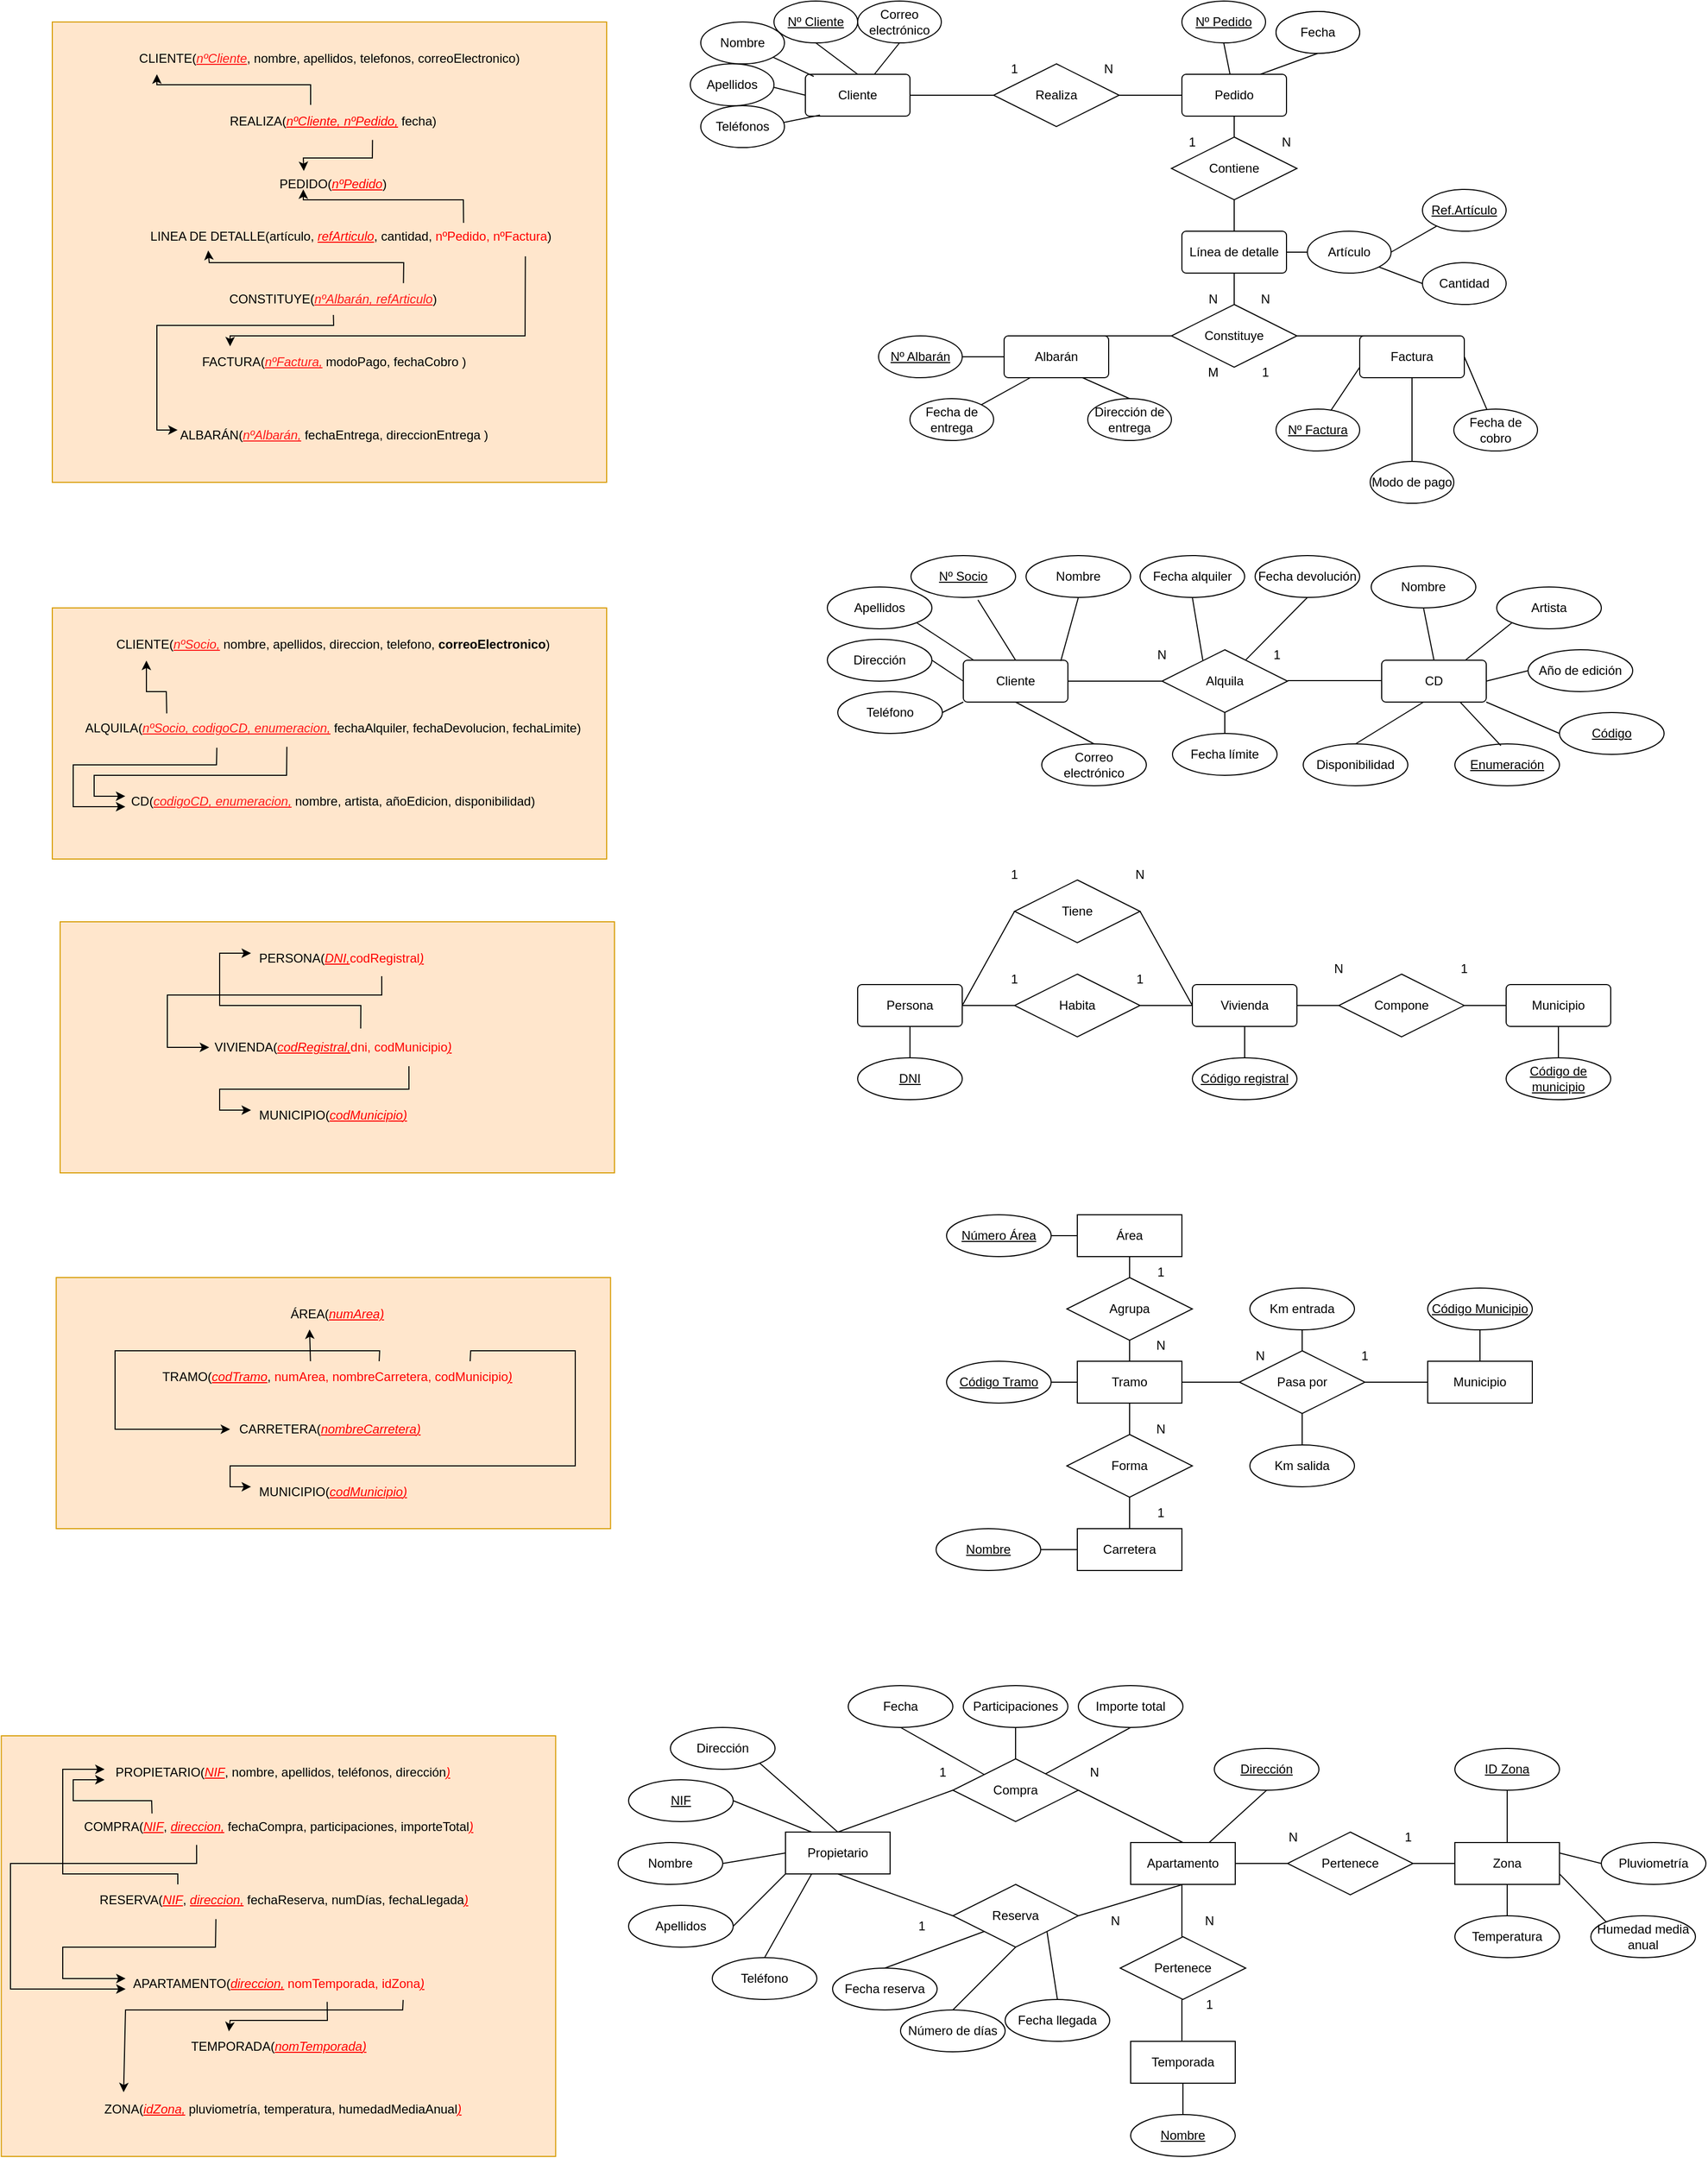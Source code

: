 <mxfile version="22.1.2" type="device">
  <diagram name="Página-1" id="r0GjaYptsSI3ogKqnVqz">
    <mxGraphModel dx="1914" dy="1031" grid="1" gridSize="10" guides="1" tooltips="1" connect="1" arrows="1" fold="1" page="1" pageScale="1" pageWidth="827" pageHeight="1169" math="0" shadow="0">
      <root>
        <mxCell id="0" />
        <mxCell id="1" parent="0" />
        <mxCell id="MRa9dr4gWbUR_vrnral5-1" value="Cliente" style="rounded=1;arcSize=10;whiteSpace=wrap;html=1;align=center;" parent="1" vertex="1">
          <mxGeometry x="820" y="70" width="100" height="40" as="geometry" />
        </mxCell>
        <mxCell id="MRa9dr4gWbUR_vrnral5-2" value="Pedido" style="rounded=1;arcSize=10;whiteSpace=wrap;html=1;align=center;" parent="1" vertex="1">
          <mxGeometry x="1180" y="70" width="100" height="40" as="geometry" />
        </mxCell>
        <mxCell id="MRa9dr4gWbUR_vrnral5-3" value="Realiza" style="shape=rhombus;perimeter=rhombusPerimeter;whiteSpace=wrap;html=1;align=center;" parent="1" vertex="1">
          <mxGeometry x="1000" y="60" width="120" height="60" as="geometry" />
        </mxCell>
        <mxCell id="MRa9dr4gWbUR_vrnral5-4" value="Contiene" style="shape=rhombus;perimeter=rhombusPerimeter;whiteSpace=wrap;html=1;align=center;" parent="1" vertex="1">
          <mxGeometry x="1170" y="130" width="120" height="60" as="geometry" />
        </mxCell>
        <mxCell id="MRa9dr4gWbUR_vrnral5-5" value="" style="endArrow=none;html=1;rounded=0;exitX=1;exitY=0.5;exitDx=0;exitDy=0;entryX=0;entryY=0.5;entryDx=0;entryDy=0;" parent="1" source="MRa9dr4gWbUR_vrnral5-1" target="MRa9dr4gWbUR_vrnral5-3" edge="1">
          <mxGeometry width="50" height="50" relative="1" as="geometry">
            <mxPoint x="930" y="120" as="sourcePoint" />
            <mxPoint x="980" y="70" as="targetPoint" />
          </mxGeometry>
        </mxCell>
        <mxCell id="MRa9dr4gWbUR_vrnral5-6" value="" style="endArrow=none;html=1;rounded=0;exitX=1;exitY=0.5;exitDx=0;exitDy=0;entryX=0;entryY=0.5;entryDx=0;entryDy=0;" parent="1" source="MRa9dr4gWbUR_vrnral5-3" target="MRa9dr4gWbUR_vrnral5-2" edge="1">
          <mxGeometry width="50" height="50" relative="1" as="geometry">
            <mxPoint x="1070" y="330" as="sourcePoint" />
            <mxPoint x="1120" y="280" as="targetPoint" />
          </mxGeometry>
        </mxCell>
        <mxCell id="MRa9dr4gWbUR_vrnral5-7" value="" style="endArrow=none;html=1;rounded=0;entryX=0.5;entryY=1;entryDx=0;entryDy=0;exitX=0.5;exitY=0;exitDx=0;exitDy=0;" parent="1" source="MRa9dr4gWbUR_vrnral5-4" target="MRa9dr4gWbUR_vrnral5-2" edge="1">
          <mxGeometry width="50" height="50" relative="1" as="geometry">
            <mxPoint x="1070" y="330" as="sourcePoint" />
            <mxPoint x="1120" y="280" as="targetPoint" />
          </mxGeometry>
        </mxCell>
        <mxCell id="MRa9dr4gWbUR_vrnral5-8" value="1" style="text;html=1;strokeColor=none;fillColor=none;align=center;verticalAlign=middle;whiteSpace=wrap;rounded=0;" parent="1" vertex="1">
          <mxGeometry x="1160" y="120" width="60" height="30" as="geometry" />
        </mxCell>
        <mxCell id="MRa9dr4gWbUR_vrnral5-9" value="N" style="text;html=1;strokeColor=none;fillColor=none;align=center;verticalAlign=middle;whiteSpace=wrap;rounded=0;" parent="1" vertex="1">
          <mxGeometry x="1080" y="50" width="60" height="30" as="geometry" />
        </mxCell>
        <mxCell id="MRa9dr4gWbUR_vrnral5-10" value="N" style="text;html=1;strokeColor=none;fillColor=none;align=center;verticalAlign=middle;whiteSpace=wrap;rounded=0;" parent="1" vertex="1">
          <mxGeometry x="1250" y="120" width="60" height="30" as="geometry" />
        </mxCell>
        <mxCell id="MRa9dr4gWbUR_vrnral5-11" value="1" style="text;html=1;strokeColor=none;fillColor=none;align=center;verticalAlign=middle;whiteSpace=wrap;rounded=0;" parent="1" vertex="1">
          <mxGeometry x="990" y="50" width="60" height="30" as="geometry" />
        </mxCell>
        <mxCell id="MRa9dr4gWbUR_vrnral5-12" value="Nº Cliente" style="ellipse;whiteSpace=wrap;html=1;align=center;fontStyle=4;" parent="1" vertex="1">
          <mxGeometry x="790" width="80" height="40" as="geometry" />
        </mxCell>
        <mxCell id="MRa9dr4gWbUR_vrnral5-13" value="" style="endArrow=none;html=1;rounded=0;entryX=0.5;entryY=1;entryDx=0;entryDy=0;" parent="1" source="MRa9dr4gWbUR_vrnral5-1" edge="1">
          <mxGeometry width="50" height="50" relative="1" as="geometry">
            <mxPoint x="1070" y="330" as="sourcePoint" />
            <mxPoint x="910" y="40" as="targetPoint" />
          </mxGeometry>
        </mxCell>
        <mxCell id="MRa9dr4gWbUR_vrnral5-14" value="" style="endArrow=none;html=1;rounded=0;entryX=0.5;entryY=1;entryDx=0;entryDy=0;exitX=0.5;exitY=0;exitDx=0;exitDy=0;" parent="1" source="MRa9dr4gWbUR_vrnral5-1" target="MRa9dr4gWbUR_vrnral5-12" edge="1">
          <mxGeometry width="50" height="50" relative="1" as="geometry">
            <mxPoint x="730" y="260" as="sourcePoint" />
            <mxPoint x="780" y="210" as="targetPoint" />
          </mxGeometry>
        </mxCell>
        <mxCell id="MRa9dr4gWbUR_vrnral5-15" value="" style="endArrow=none;html=1;rounded=0;exitX=0.08;exitY=0.05;exitDx=0;exitDy=0;exitPerimeter=0;" parent="1" source="MRa9dr4gWbUR_vrnral5-1" edge="1">
          <mxGeometry width="50" height="50" relative="1" as="geometry">
            <mxPoint x="1070" y="330" as="sourcePoint" />
            <mxPoint x="789.128" y="53.707" as="targetPoint" />
          </mxGeometry>
        </mxCell>
        <mxCell id="MRa9dr4gWbUR_vrnral5-16" value="" style="endArrow=none;html=1;rounded=0;entryX=1;entryY=0.5;entryDx=0;entryDy=0;exitX=0;exitY=0.5;exitDx=0;exitDy=0;" parent="1" source="MRa9dr4gWbUR_vrnral5-1" edge="1">
          <mxGeometry width="50" height="50" relative="1" as="geometry">
            <mxPoint x="1070" y="330" as="sourcePoint" />
            <mxPoint x="780" y="80" as="targetPoint" />
          </mxGeometry>
        </mxCell>
        <mxCell id="MRa9dr4gWbUR_vrnral5-17" value="" style="endArrow=none;html=1;rounded=0;entryX=1;entryY=0.5;entryDx=0;entryDy=0;exitX=0.14;exitY=0.975;exitDx=0;exitDy=0;exitPerimeter=0;" parent="1" source="MRa9dr4gWbUR_vrnral5-1" edge="1">
          <mxGeometry width="50" height="50" relative="1" as="geometry">
            <mxPoint x="1070" y="330" as="sourcePoint" />
            <mxPoint x="780" y="120" as="targetPoint" />
          </mxGeometry>
        </mxCell>
        <mxCell id="MRa9dr4gWbUR_vrnral5-18" value="Nombre" style="ellipse;whiteSpace=wrap;html=1;align=center;" parent="1" vertex="1">
          <mxGeometry x="720" y="20" width="80" height="40" as="geometry" />
        </mxCell>
        <mxCell id="MRa9dr4gWbUR_vrnral5-19" value="Apellidos" style="ellipse;whiteSpace=wrap;html=1;align=center;" parent="1" vertex="1">
          <mxGeometry x="710" y="60" width="80" height="40" as="geometry" />
        </mxCell>
        <mxCell id="MRa9dr4gWbUR_vrnral5-20" value="Teléfonos" style="ellipse;whiteSpace=wrap;html=1;align=center;" parent="1" vertex="1">
          <mxGeometry x="720" y="100" width="80" height="40" as="geometry" />
        </mxCell>
        <mxCell id="MRa9dr4gWbUR_vrnral5-21" value="Correo electrónico" style="ellipse;whiteSpace=wrap;html=1;align=center;" parent="1" vertex="1">
          <mxGeometry x="870" width="80" height="40" as="geometry" />
        </mxCell>
        <mxCell id="MRa9dr4gWbUR_vrnral5-22" value="Nº Pedido" style="ellipse;whiteSpace=wrap;html=1;align=center;fontStyle=4;" parent="1" vertex="1">
          <mxGeometry x="1180" width="80" height="40" as="geometry" />
        </mxCell>
        <mxCell id="MRa9dr4gWbUR_vrnral5-23" value="Fecha" style="ellipse;whiteSpace=wrap;html=1;align=center;" parent="1" vertex="1">
          <mxGeometry x="1270" y="10" width="80" height="40" as="geometry" />
        </mxCell>
        <mxCell id="MRa9dr4gWbUR_vrnral5-24" value="" style="endArrow=none;html=1;rounded=0;entryX=0.5;entryY=1;entryDx=0;entryDy=0;" parent="1" source="MRa9dr4gWbUR_vrnral5-2" target="MRa9dr4gWbUR_vrnral5-22" edge="1">
          <mxGeometry width="50" height="50" relative="1" as="geometry">
            <mxPoint x="1170" y="250" as="sourcePoint" />
            <mxPoint x="1220" y="200" as="targetPoint" />
          </mxGeometry>
        </mxCell>
        <mxCell id="MRa9dr4gWbUR_vrnral5-25" value="" style="endArrow=none;html=1;rounded=0;entryX=0.5;entryY=1;entryDx=0;entryDy=0;exitX=0.75;exitY=0;exitDx=0;exitDy=0;" parent="1" source="MRa9dr4gWbUR_vrnral5-2" target="MRa9dr4gWbUR_vrnral5-23" edge="1">
          <mxGeometry width="50" height="50" relative="1" as="geometry">
            <mxPoint x="1030" y="330" as="sourcePoint" />
            <mxPoint x="1080" y="280" as="targetPoint" />
          </mxGeometry>
        </mxCell>
        <mxCell id="MRa9dr4gWbUR_vrnral5-26" value="Línea de detalle" style="rounded=1;arcSize=10;whiteSpace=wrap;html=1;align=center;" parent="1" vertex="1">
          <mxGeometry x="1180" y="220" width="100" height="40" as="geometry" />
        </mxCell>
        <mxCell id="MRa9dr4gWbUR_vrnral5-27" value="" style="endArrow=none;html=1;rounded=0;entryX=0.5;entryY=1;entryDx=0;entryDy=0;exitX=0.5;exitY=0;exitDx=0;exitDy=0;" parent="1" source="MRa9dr4gWbUR_vrnral5-26" target="MRa9dr4gWbUR_vrnral5-4" edge="1">
          <mxGeometry width="50" height="50" relative="1" as="geometry">
            <mxPoint x="1030" y="330" as="sourcePoint" />
            <mxPoint x="1080" y="280" as="targetPoint" />
          </mxGeometry>
        </mxCell>
        <mxCell id="MRa9dr4gWbUR_vrnral5-28" value="Albarán" style="rounded=1;arcSize=10;whiteSpace=wrap;html=1;align=center;" parent="1" vertex="1">
          <mxGeometry x="1010" y="320" width="100" height="40" as="geometry" />
        </mxCell>
        <mxCell id="MRa9dr4gWbUR_vrnral5-29" value="Factura" style="rounded=1;arcSize=10;whiteSpace=wrap;html=1;align=center;" parent="1" vertex="1">
          <mxGeometry x="1350" y="320" width="100" height="40" as="geometry" />
        </mxCell>
        <mxCell id="MRa9dr4gWbUR_vrnral5-30" value="Constituye" style="shape=rhombus;perimeter=rhombusPerimeter;whiteSpace=wrap;html=1;align=center;" parent="1" vertex="1">
          <mxGeometry x="1170" y="290" width="120" height="60" as="geometry" />
        </mxCell>
        <mxCell id="MRa9dr4gWbUR_vrnral5-31" value="" style="endArrow=none;html=1;rounded=0;entryX=0.5;entryY=1;entryDx=0;entryDy=0;exitX=0.5;exitY=0;exitDx=0;exitDy=0;" parent="1" source="MRa9dr4gWbUR_vrnral5-30" target="MRa9dr4gWbUR_vrnral5-26" edge="1">
          <mxGeometry width="50" height="50" relative="1" as="geometry">
            <mxPoint x="1030" y="330" as="sourcePoint" />
            <mxPoint x="1080" y="280" as="targetPoint" />
          </mxGeometry>
        </mxCell>
        <mxCell id="MRa9dr4gWbUR_vrnral5-32" value="" style="endArrow=none;html=1;rounded=0;entryX=0;entryY=0.5;entryDx=0;entryDy=0;exitX=0.5;exitY=0;exitDx=0;exitDy=0;" parent="1" source="MRa9dr4gWbUR_vrnral5-28" target="MRa9dr4gWbUR_vrnral5-30" edge="1">
          <mxGeometry width="50" height="50" relative="1" as="geometry">
            <mxPoint x="1030" y="330" as="sourcePoint" />
            <mxPoint x="1080" y="280" as="targetPoint" />
          </mxGeometry>
        </mxCell>
        <mxCell id="MRa9dr4gWbUR_vrnral5-33" value="" style="endArrow=none;html=1;rounded=0;entryX=1;entryY=0.5;entryDx=0;entryDy=0;exitX=0.5;exitY=0;exitDx=0;exitDy=0;" parent="1" source="MRa9dr4gWbUR_vrnral5-29" target="MRa9dr4gWbUR_vrnral5-30" edge="1">
          <mxGeometry width="50" height="50" relative="1" as="geometry">
            <mxPoint x="1030" y="330" as="sourcePoint" />
            <mxPoint x="1080" y="280" as="targetPoint" />
          </mxGeometry>
        </mxCell>
        <mxCell id="MRa9dr4gWbUR_vrnral5-34" value="Fecha" style="ellipse;whiteSpace=wrap;html=1;align=center;" parent="1" vertex="1">
          <mxGeometry x="1270" y="10" width="80" height="40" as="geometry" />
        </mxCell>
        <mxCell id="MRa9dr4gWbUR_vrnral5-35" value="Cantidad" style="ellipse;whiteSpace=wrap;html=1;align=center;" parent="1" vertex="1">
          <mxGeometry x="1410" y="250" width="80" height="40" as="geometry" />
        </mxCell>
        <mxCell id="MRa9dr4gWbUR_vrnral5-36" value="Ref.Artículo" style="ellipse;whiteSpace=wrap;html=1;align=center;fontStyle=4;" parent="1" vertex="1">
          <mxGeometry x="1410" y="180" width="80" height="40" as="geometry" />
        </mxCell>
        <mxCell id="MRa9dr4gWbUR_vrnral5-37" value="Fecha de entrega" style="ellipse;whiteSpace=wrap;html=1;align=center;" parent="1" vertex="1">
          <mxGeometry x="920" y="380" width="80" height="40" as="geometry" />
        </mxCell>
        <mxCell id="MRa9dr4gWbUR_vrnral5-38" value="Dirección de entrega" style="ellipse;whiteSpace=wrap;html=1;align=center;" parent="1" vertex="1">
          <mxGeometry x="1090" y="380" width="80" height="40" as="geometry" />
        </mxCell>
        <mxCell id="MRa9dr4gWbUR_vrnral5-39" value="Nº Albarán" style="ellipse;whiteSpace=wrap;html=1;align=center;fontStyle=4;" parent="1" vertex="1">
          <mxGeometry x="890" y="320" width="80" height="40" as="geometry" />
        </mxCell>
        <mxCell id="MRa9dr4gWbUR_vrnral5-40" value="Nº Factura" style="ellipse;whiteSpace=wrap;html=1;align=center;fontStyle=4;" parent="1" vertex="1">
          <mxGeometry x="1270" y="390" width="80" height="40" as="geometry" />
        </mxCell>
        <mxCell id="MRa9dr4gWbUR_vrnral5-41" value="Fecha de cobro" style="ellipse;whiteSpace=wrap;html=1;align=center;" parent="1" vertex="1">
          <mxGeometry x="1440" y="390" width="80" height="40" as="geometry" />
        </mxCell>
        <mxCell id="MRa9dr4gWbUR_vrnral5-42" value="Modo de pago" style="ellipse;whiteSpace=wrap;html=1;align=center;" parent="1" vertex="1">
          <mxGeometry x="1360" y="440" width="80" height="40" as="geometry" />
        </mxCell>
        <mxCell id="MRa9dr4gWbUR_vrnral5-43" value="" style="endArrow=none;html=1;rounded=0;entryX=0;entryY=0.5;entryDx=0;entryDy=0;exitX=1;exitY=0.5;exitDx=0;exitDy=0;" parent="1" source="MRa9dr4gWbUR_vrnral5-39" target="MRa9dr4gWbUR_vrnral5-28" edge="1">
          <mxGeometry width="50" height="50" relative="1" as="geometry">
            <mxPoint x="1350" y="270" as="sourcePoint" />
            <mxPoint x="1290" y="260" as="targetPoint" />
          </mxGeometry>
        </mxCell>
        <mxCell id="MRa9dr4gWbUR_vrnral5-44" value="" style="endArrow=none;html=1;rounded=0;exitX=0.25;exitY=1;exitDx=0;exitDy=0;entryX=1;entryY=0;entryDx=0;entryDy=0;" parent="1" source="MRa9dr4gWbUR_vrnral5-28" target="MRa9dr4gWbUR_vrnral5-37" edge="1">
          <mxGeometry width="50" height="50" relative="1" as="geometry">
            <mxPoint x="1180" y="250" as="sourcePoint" />
            <mxPoint x="1230" y="200" as="targetPoint" />
          </mxGeometry>
        </mxCell>
        <mxCell id="MRa9dr4gWbUR_vrnral5-45" value="" style="endArrow=none;html=1;rounded=0;exitX=0.75;exitY=1;exitDx=0;exitDy=0;entryX=0.5;entryY=0;entryDx=0;entryDy=0;" parent="1" source="MRa9dr4gWbUR_vrnral5-28" target="MRa9dr4gWbUR_vrnral5-38" edge="1">
          <mxGeometry width="50" height="50" relative="1" as="geometry">
            <mxPoint x="1180" y="250" as="sourcePoint" />
            <mxPoint x="1230" y="200" as="targetPoint" />
          </mxGeometry>
        </mxCell>
        <mxCell id="MRa9dr4gWbUR_vrnral5-46" value="" style="endArrow=none;html=1;rounded=0;exitX=0;exitY=0.75;exitDx=0;exitDy=0;" parent="1" source="MRa9dr4gWbUR_vrnral5-29" target="MRa9dr4gWbUR_vrnral5-40" edge="1">
          <mxGeometry width="50" height="50" relative="1" as="geometry">
            <mxPoint x="1180" y="250" as="sourcePoint" />
            <mxPoint x="1230" y="200" as="targetPoint" />
          </mxGeometry>
        </mxCell>
        <mxCell id="MRa9dr4gWbUR_vrnral5-47" value="" style="endArrow=none;html=1;rounded=0;exitX=0.5;exitY=1;exitDx=0;exitDy=0;entryX=0.5;entryY=0;entryDx=0;entryDy=0;" parent="1" source="MRa9dr4gWbUR_vrnral5-29" target="MRa9dr4gWbUR_vrnral5-42" edge="1">
          <mxGeometry width="50" height="50" relative="1" as="geometry">
            <mxPoint x="1180" y="250" as="sourcePoint" />
            <mxPoint x="1230" y="200" as="targetPoint" />
          </mxGeometry>
        </mxCell>
        <mxCell id="MRa9dr4gWbUR_vrnral5-48" value="" style="endArrow=none;html=1;rounded=0;entryX=1;entryY=0.5;entryDx=0;entryDy=0;" parent="1" source="MRa9dr4gWbUR_vrnral5-41" target="MRa9dr4gWbUR_vrnral5-29" edge="1">
          <mxGeometry width="50" height="50" relative="1" as="geometry">
            <mxPoint x="1180" y="250" as="sourcePoint" />
            <mxPoint x="1230" y="200" as="targetPoint" />
          </mxGeometry>
        </mxCell>
        <mxCell id="MRa9dr4gWbUR_vrnral5-49" value="Artículo" style="ellipse;whiteSpace=wrap;html=1;align=center;" parent="1" vertex="1">
          <mxGeometry x="1300" y="220" width="80" height="40" as="geometry" />
        </mxCell>
        <mxCell id="MRa9dr4gWbUR_vrnral5-50" value="" style="endArrow=none;html=1;rounded=0;entryX=1;entryY=0.5;entryDx=0;entryDy=0;" parent="1" source="MRa9dr4gWbUR_vrnral5-49" target="MRa9dr4gWbUR_vrnral5-26" edge="1">
          <mxGeometry width="50" height="50" relative="1" as="geometry">
            <mxPoint x="1070" y="340" as="sourcePoint" />
            <mxPoint x="1120" y="290" as="targetPoint" />
          </mxGeometry>
        </mxCell>
        <mxCell id="MRa9dr4gWbUR_vrnral5-51" value="" style="endArrow=none;html=1;rounded=0;exitX=1;exitY=0.5;exitDx=0;exitDy=0;" parent="1" source="MRa9dr4gWbUR_vrnral5-49" target="MRa9dr4gWbUR_vrnral5-36" edge="1">
          <mxGeometry width="50" height="50" relative="1" as="geometry">
            <mxPoint x="1370" y="240" as="sourcePoint" />
            <mxPoint x="1120" y="290" as="targetPoint" />
          </mxGeometry>
        </mxCell>
        <mxCell id="MRa9dr4gWbUR_vrnral5-52" value="" style="endArrow=none;html=1;rounded=0;entryX=1;entryY=1;entryDx=0;entryDy=0;exitX=0;exitY=0.5;exitDx=0;exitDy=0;" parent="1" source="MRa9dr4gWbUR_vrnral5-35" target="MRa9dr4gWbUR_vrnral5-49" edge="1">
          <mxGeometry width="50" height="50" relative="1" as="geometry">
            <mxPoint x="1070" y="340" as="sourcePoint" />
            <mxPoint x="1120" y="290" as="targetPoint" />
          </mxGeometry>
        </mxCell>
        <mxCell id="MRa9dr4gWbUR_vrnral5-53" value="N" style="text;html=1;strokeColor=none;fillColor=none;align=center;verticalAlign=middle;whiteSpace=wrap;rounded=0;" parent="1" vertex="1">
          <mxGeometry x="1180" y="270" width="60" height="30" as="geometry" />
        </mxCell>
        <mxCell id="MRa9dr4gWbUR_vrnral5-54" value="M" style="text;html=1;strokeColor=none;fillColor=none;align=center;verticalAlign=middle;whiteSpace=wrap;rounded=0;" parent="1" vertex="1">
          <mxGeometry x="1180" y="340" width="60" height="30" as="geometry" />
        </mxCell>
        <mxCell id="MRa9dr4gWbUR_vrnral5-55" value="N" style="text;html=1;strokeColor=none;fillColor=none;align=center;verticalAlign=middle;whiteSpace=wrap;rounded=0;" parent="1" vertex="1">
          <mxGeometry x="1230" y="270" width="60" height="30" as="geometry" />
        </mxCell>
        <mxCell id="MRa9dr4gWbUR_vrnral5-56" value="1" style="text;html=1;strokeColor=none;fillColor=none;align=center;verticalAlign=middle;whiteSpace=wrap;rounded=0;" parent="1" vertex="1">
          <mxGeometry x="1230" y="340" width="60" height="30" as="geometry" />
        </mxCell>
        <mxCell id="MRa9dr4gWbUR_vrnral5-57" value="" style="rounded=0;whiteSpace=wrap;html=1;fillColor=#ffe6cc;strokeColor=#d79b00;" parent="1" vertex="1">
          <mxGeometry x="100" y="20" width="530" height="440" as="geometry" />
        </mxCell>
        <mxCell id="MRa9dr4gWbUR_vrnral5-58" value="PEDIDO(&lt;font color=&quot;#ff0000&quot;&gt;&lt;u&gt;&lt;i&gt;nºPedido&lt;/i&gt;&lt;/u&gt;&lt;/font&gt;)" style="text;html=1;strokeColor=none;fillColor=none;align=center;verticalAlign=middle;whiteSpace=wrap;rounded=0;" parent="1" vertex="1">
          <mxGeometry x="151.25" y="160" width="435" height="30" as="geometry" />
        </mxCell>
        <mxCell id="MRa9dr4gWbUR_vrnral5-59" value="CLIENTE(&lt;font style=&quot;font-style: italic; text-decoration-line: underline;&quot; color=&quot;#ff1919&quot;&gt;nºCliente&lt;/font&gt;, nombre, apellidos, telefonos, correoElectronico)" style="text;html=1;strokeColor=none;fillColor=none;align=center;verticalAlign=middle;whiteSpace=wrap;rounded=0;" parent="1" vertex="1">
          <mxGeometry x="175" y="40" width="380" height="30" as="geometry" />
        </mxCell>
        <mxCell id="MRa9dr4gWbUR_vrnral5-60" value="LINEA DE DETALLE(&lt;font style=&quot;&quot;&gt;artículo,&lt;/font&gt; &lt;font color=&quot;#ff0000&quot;&gt;&lt;u&gt;&lt;i&gt;refArticulo&lt;/i&gt;&lt;/u&gt;&lt;/font&gt;, cantidad, &lt;font color=&quot;#ff0000&quot;&gt;nºPedido, nºFactura&lt;/font&gt;)" style="text;html=1;strokeColor=none;fillColor=none;align=center;verticalAlign=middle;whiteSpace=wrap;rounded=0;" parent="1" vertex="1">
          <mxGeometry x="190" y="210" width="391.25" height="30" as="geometry" />
        </mxCell>
        <mxCell id="MRa9dr4gWbUR_vrnral5-61" value="FACTURA(&lt;u style=&quot;font-style: italic; color: rgb(255, 25, 25);&quot;&gt;nºFactura,&lt;/u&gt; modoPago, fechaCobro&amp;nbsp;)" style="text;html=1;strokeColor=none;fillColor=none;align=center;verticalAlign=middle;whiteSpace=wrap;rounded=0;" parent="1" vertex="1">
          <mxGeometry x="107.5" y="330" width="522.5" height="30" as="geometry" />
        </mxCell>
        <mxCell id="MRa9dr4gWbUR_vrnral5-62" value="CONSTITUYE(&lt;font color=&quot;#ff1919&quot;&gt;&lt;i&gt;&lt;u&gt;nºAlbarán, refArticulo&lt;/u&gt;&lt;/i&gt;&lt;/font&gt;)" style="text;html=1;strokeColor=none;fillColor=none;align=center;verticalAlign=middle;whiteSpace=wrap;rounded=0;" parent="1" vertex="1">
          <mxGeometry x="151.25" y="270" width="435" height="30" as="geometry" />
        </mxCell>
        <mxCell id="MRa9dr4gWbUR_vrnral5-69" value="REALIZA(&lt;font style=&quot;font-style: italic; text-decoration-line: underline;&quot; color=&quot;#ff0000&quot;&gt;nºCliente, nºPedido,&lt;/font&gt; fecha)" style="text;html=1;strokeColor=none;fillColor=none;align=center;verticalAlign=middle;whiteSpace=wrap;rounded=0;" parent="1" vertex="1">
          <mxGeometry x="151.25" y="100" width="435" height="30" as="geometry" />
        </mxCell>
        <mxCell id="MRa9dr4gWbUR_vrnral5-71" value="" style="endArrow=classic;html=1;rounded=0;exitX=0.45;exitY=-0.027;exitDx=0;exitDy=0;exitPerimeter=0;" parent="1" source="MRa9dr4gWbUR_vrnral5-69" edge="1">
          <mxGeometry width="50" height="50" relative="1" as="geometry">
            <mxPoint x="470" y="210" as="sourcePoint" />
            <mxPoint x="200" y="70" as="targetPoint" />
            <Array as="points">
              <mxPoint x="347" y="80" />
              <mxPoint x="200" y="80" />
            </Array>
          </mxGeometry>
        </mxCell>
        <mxCell id="MRa9dr4gWbUR_vrnral5-73" value="" style="endArrow=classic;html=1;rounded=0;exitX=0.586;exitY=1.093;exitDx=0;exitDy=0;exitPerimeter=0;entryX=0.435;entryY=0.08;entryDx=0;entryDy=0;entryPerimeter=0;" parent="1" source="MRa9dr4gWbUR_vrnral5-69" target="MRa9dr4gWbUR_vrnral5-58" edge="1">
          <mxGeometry width="50" height="50" relative="1" as="geometry">
            <mxPoint x="470" y="210" as="sourcePoint" />
            <mxPoint x="520" y="160" as="targetPoint" />
            <Array as="points">
              <mxPoint x="406" y="150" />
              <mxPoint x="340" y="150" />
            </Array>
          </mxGeometry>
        </mxCell>
        <mxCell id="MRa9dr4gWbUR_vrnral5-74" value="" style="endArrow=classic;html=1;rounded=0;exitX=0.775;exitY=0.067;exitDx=0;exitDy=0;exitPerimeter=0;" parent="1" source="MRa9dr4gWbUR_vrnral5-60" edge="1">
          <mxGeometry width="50" height="50" relative="1" as="geometry">
            <mxPoint x="470" y="210" as="sourcePoint" />
            <mxPoint x="340" y="180" as="targetPoint" />
            <Array as="points">
              <mxPoint x="493" y="190" />
              <mxPoint x="340" y="190" />
            </Array>
          </mxGeometry>
        </mxCell>
        <mxCell id="MRa9dr4gWbUR_vrnral5-75" value="" style="endArrow=classic;html=1;rounded=0;exitX=0.926;exitY=1.133;exitDx=0;exitDy=0;exitPerimeter=0;" parent="1" source="MRa9dr4gWbUR_vrnral5-60" edge="1">
          <mxGeometry width="50" height="50" relative="1" as="geometry">
            <mxPoint x="470" y="210" as="sourcePoint" />
            <mxPoint x="270" y="330" as="targetPoint" />
            <Array as="points">
              <mxPoint x="552" y="320" />
              <mxPoint x="270" y="320" />
            </Array>
          </mxGeometry>
        </mxCell>
        <mxCell id="MRa9dr4gWbUR_vrnral5-76" value="ALBARÁN(&lt;u style=&quot;font-style: italic; color: rgb(255, 25, 25);&quot;&gt;nºAlbarán,&lt;/u&gt; fechaEntrega, direccionEntrega&amp;nbsp;)" style="text;html=1;strokeColor=none;fillColor=none;align=center;verticalAlign=middle;whiteSpace=wrap;rounded=0;" parent="1" vertex="1">
          <mxGeometry x="107.5" y="400" width="522.5" height="30" as="geometry" />
        </mxCell>
        <mxCell id="MRa9dr4gWbUR_vrnral5-77" value="" style="endArrow=classic;html=1;rounded=0;exitX=0.5;exitY=1;exitDx=0;exitDy=0;entryX=0.215;entryY=0.333;entryDx=0;entryDy=0;entryPerimeter=0;" parent="1" source="MRa9dr4gWbUR_vrnral5-62" target="MRa9dr4gWbUR_vrnral5-76" edge="1">
          <mxGeometry width="50" height="50" relative="1" as="geometry">
            <mxPoint x="420" y="210" as="sourcePoint" />
            <mxPoint x="470" y="160" as="targetPoint" />
            <Array as="points">
              <mxPoint x="369" y="310" />
              <mxPoint x="200" y="310" />
              <mxPoint x="200" y="410" />
            </Array>
          </mxGeometry>
        </mxCell>
        <mxCell id="MRa9dr4gWbUR_vrnral5-78" value="" style="endArrow=classic;html=1;rounded=0;exitX=0.654;exitY=-0.013;exitDx=0;exitDy=0;exitPerimeter=0;entryX=0.151;entryY=0.947;entryDx=0;entryDy=0;entryPerimeter=0;" parent="1" source="MRa9dr4gWbUR_vrnral5-62" target="MRa9dr4gWbUR_vrnral5-60" edge="1">
          <mxGeometry width="50" height="50" relative="1" as="geometry">
            <mxPoint x="420" y="210" as="sourcePoint" />
            <mxPoint x="470" y="160" as="targetPoint" />
            <Array as="points">
              <mxPoint x="436" y="250" />
              <mxPoint x="250" y="250" />
            </Array>
          </mxGeometry>
        </mxCell>
        <mxCell id="MRa9dr4gWbUR_vrnral5-79" value="CD" style="rounded=1;arcSize=10;whiteSpace=wrap;html=1;align=center;" parent="1" vertex="1">
          <mxGeometry x="1371" y="630" width="100" height="40" as="geometry" />
        </mxCell>
        <mxCell id="MRa9dr4gWbUR_vrnral5-80" value="Cliente" style="rounded=1;arcSize=10;whiteSpace=wrap;html=1;align=center;" parent="1" vertex="1">
          <mxGeometry x="971" y="630" width="100" height="40" as="geometry" />
        </mxCell>
        <mxCell id="MRa9dr4gWbUR_vrnral5-81" value="Alquila" style="shape=rhombus;perimeter=rhombusPerimeter;whiteSpace=wrap;html=1;align=center;" parent="1" vertex="1">
          <mxGeometry x="1161" y="620" width="120" height="60" as="geometry" />
        </mxCell>
        <mxCell id="MRa9dr4gWbUR_vrnral5-82" value="" style="endArrow=none;html=1;rounded=0;entryX=0;entryY=0.5;entryDx=0;entryDy=0;exitX=1;exitY=0.5;exitDx=0;exitDy=0;" parent="1" source="MRa9dr4gWbUR_vrnral5-80" target="MRa9dr4gWbUR_vrnral5-81" edge="1">
          <mxGeometry width="50" height="50" relative="1" as="geometry">
            <mxPoint x="1231" y="840" as="sourcePoint" />
            <mxPoint x="1281" y="790" as="targetPoint" />
          </mxGeometry>
        </mxCell>
        <mxCell id="MRa9dr4gWbUR_vrnral5-83" value="" style="endArrow=none;html=1;rounded=0;entryX=0;entryY=0.5;entryDx=0;entryDy=0;exitX=1;exitY=0.5;exitDx=0;exitDy=0;" parent="1" edge="1">
          <mxGeometry width="50" height="50" relative="1" as="geometry">
            <mxPoint x="1281" y="649.5" as="sourcePoint" />
            <mxPoint x="1371" y="649.5" as="targetPoint" />
          </mxGeometry>
        </mxCell>
        <mxCell id="MRa9dr4gWbUR_vrnral5-84" value="Nombre" style="ellipse;whiteSpace=wrap;html=1;align=center;" parent="1" vertex="1">
          <mxGeometry x="1361" y="540" width="100" height="40" as="geometry" />
        </mxCell>
        <mxCell id="MRa9dr4gWbUR_vrnral5-85" value="Artista" style="ellipse;whiteSpace=wrap;html=1;align=center;" parent="1" vertex="1">
          <mxGeometry x="1481" y="560" width="100" height="40" as="geometry" />
        </mxCell>
        <mxCell id="MRa9dr4gWbUR_vrnral5-86" value="Año de edición" style="ellipse;whiteSpace=wrap;html=1;align=center;" parent="1" vertex="1">
          <mxGeometry x="1511" y="620" width="100" height="40" as="geometry" />
        </mxCell>
        <mxCell id="MRa9dr4gWbUR_vrnral5-87" value="Disponibilidad" style="ellipse;whiteSpace=wrap;html=1;align=center;" parent="1" vertex="1">
          <mxGeometry x="1296" y="710" width="100" height="40" as="geometry" />
        </mxCell>
        <mxCell id="MRa9dr4gWbUR_vrnral5-88" value="Código" style="ellipse;whiteSpace=wrap;html=1;align=center;fontStyle=4;" parent="1" vertex="1">
          <mxGeometry x="1541" y="680" width="100" height="40" as="geometry" />
        </mxCell>
        <mxCell id="MRa9dr4gWbUR_vrnral5-89" value="Enumeración" style="ellipse;whiteSpace=wrap;html=1;align=center;fontStyle=4;" parent="1" vertex="1">
          <mxGeometry x="1441" y="710" width="100" height="40" as="geometry" />
        </mxCell>
        <mxCell id="MRa9dr4gWbUR_vrnral5-90" value="" style="endArrow=none;html=1;rounded=0;entryX=0.5;entryY=1;entryDx=0;entryDy=0;exitX=0.5;exitY=0;exitDx=0;exitDy=0;" parent="1" source="MRa9dr4gWbUR_vrnral5-79" target="MRa9dr4gWbUR_vrnral5-84" edge="1">
          <mxGeometry width="50" height="50" relative="1" as="geometry">
            <mxPoint x="1231" y="840" as="sourcePoint" />
            <mxPoint x="1281" y="790" as="targetPoint" />
          </mxGeometry>
        </mxCell>
        <mxCell id="MRa9dr4gWbUR_vrnral5-91" value="" style="endArrow=none;html=1;rounded=0;entryX=0;entryY=1;entryDx=0;entryDy=0;" parent="1" target="MRa9dr4gWbUR_vrnral5-85" edge="1">
          <mxGeometry width="50" height="50" relative="1" as="geometry">
            <mxPoint x="1451" y="630" as="sourcePoint" />
            <mxPoint x="1421" y="590" as="targetPoint" />
          </mxGeometry>
        </mxCell>
        <mxCell id="MRa9dr4gWbUR_vrnral5-92" value="" style="endArrow=none;html=1;rounded=0;entryX=0;entryY=0.5;entryDx=0;entryDy=0;exitX=1;exitY=0.5;exitDx=0;exitDy=0;" parent="1" source="MRa9dr4gWbUR_vrnral5-79" target="MRa9dr4gWbUR_vrnral5-86" edge="1">
          <mxGeometry width="50" height="50" relative="1" as="geometry">
            <mxPoint x="1441" y="650" as="sourcePoint" />
            <mxPoint x="1431" y="600" as="targetPoint" />
          </mxGeometry>
        </mxCell>
        <mxCell id="MRa9dr4gWbUR_vrnral5-93" value="" style="endArrow=none;html=1;rounded=0;entryX=0;entryY=0.5;entryDx=0;entryDy=0;exitX=1;exitY=1;exitDx=0;exitDy=0;" parent="1" source="MRa9dr4gWbUR_vrnral5-79" target="MRa9dr4gWbUR_vrnral5-88" edge="1">
          <mxGeometry width="50" height="50" relative="1" as="geometry">
            <mxPoint x="1451" y="660" as="sourcePoint" />
            <mxPoint x="1441" y="610" as="targetPoint" />
          </mxGeometry>
        </mxCell>
        <mxCell id="MRa9dr4gWbUR_vrnral5-94" value="" style="endArrow=none;html=1;rounded=0;entryX=0.44;entryY=0.04;entryDx=0;entryDy=0;exitX=0.75;exitY=1;exitDx=0;exitDy=0;entryPerimeter=0;" parent="1" source="MRa9dr4gWbUR_vrnral5-79" target="MRa9dr4gWbUR_vrnral5-89" edge="1">
          <mxGeometry width="50" height="50" relative="1" as="geometry">
            <mxPoint x="1461" y="670" as="sourcePoint" />
            <mxPoint x="1451" y="620" as="targetPoint" />
          </mxGeometry>
        </mxCell>
        <mxCell id="MRa9dr4gWbUR_vrnral5-95" value="" style="endArrow=none;html=1;rounded=0;exitX=0.5;exitY=0;exitDx=0;exitDy=0;" parent="1" source="MRa9dr4gWbUR_vrnral5-87" edge="1">
          <mxGeometry width="50" height="50" relative="1" as="geometry">
            <mxPoint x="1471" y="680" as="sourcePoint" />
            <mxPoint x="1411" y="670" as="targetPoint" />
          </mxGeometry>
        </mxCell>
        <mxCell id="MRa9dr4gWbUR_vrnral5-96" value="Nombre" style="ellipse;whiteSpace=wrap;html=1;align=center;" parent="1" vertex="1">
          <mxGeometry x="1031" y="530" width="100" height="40" as="geometry" />
        </mxCell>
        <mxCell id="MRa9dr4gWbUR_vrnral5-97" value="Nº Socio" style="ellipse;whiteSpace=wrap;html=1;align=center;fontStyle=4;" parent="1" vertex="1">
          <mxGeometry x="921" y="530" width="100" height="40" as="geometry" />
        </mxCell>
        <mxCell id="MRa9dr4gWbUR_vrnral5-98" value="Apellidos" style="ellipse;whiteSpace=wrap;html=1;align=center;" parent="1" vertex="1">
          <mxGeometry x="841" y="560" width="100" height="40" as="geometry" />
        </mxCell>
        <mxCell id="MRa9dr4gWbUR_vrnral5-99" value="Dirección" style="ellipse;whiteSpace=wrap;html=1;align=center;" parent="1" vertex="1">
          <mxGeometry x="841" y="610" width="100" height="40" as="geometry" />
        </mxCell>
        <mxCell id="MRa9dr4gWbUR_vrnral5-100" value="Teléfono" style="ellipse;whiteSpace=wrap;html=1;align=center;" parent="1" vertex="1">
          <mxGeometry x="851" y="660" width="100" height="40" as="geometry" />
        </mxCell>
        <mxCell id="MRa9dr4gWbUR_vrnral5-101" value="Correo electrónico" style="ellipse;whiteSpace=wrap;html=1;align=center;" parent="1" vertex="1">
          <mxGeometry x="1046" y="710" width="100" height="40" as="geometry" />
        </mxCell>
        <mxCell id="MRa9dr4gWbUR_vrnral5-102" value="" style="endArrow=none;html=1;rounded=0;exitX=0.932;exitY=0.02;exitDx=0;exitDy=0;exitPerimeter=0;entryX=0.5;entryY=1;entryDx=0;entryDy=0;" parent="1" source="MRa9dr4gWbUR_vrnral5-80" target="MRa9dr4gWbUR_vrnral5-96" edge="1">
          <mxGeometry width="50" height="50" relative="1" as="geometry">
            <mxPoint x="1231" y="840" as="sourcePoint" />
            <mxPoint x="1076" y="580" as="targetPoint" />
          </mxGeometry>
        </mxCell>
        <mxCell id="MRa9dr4gWbUR_vrnral5-103" value="" style="endArrow=none;html=1;rounded=0;entryX=0.64;entryY=1.06;entryDx=0;entryDy=0;entryPerimeter=0;exitX=0.5;exitY=0;exitDx=0;exitDy=0;" parent="1" source="MRa9dr4gWbUR_vrnral5-80" target="MRa9dr4gWbUR_vrnral5-97" edge="1">
          <mxGeometry width="50" height="50" relative="1" as="geometry">
            <mxPoint x="1231" y="840" as="sourcePoint" />
            <mxPoint x="1281" y="790" as="targetPoint" />
          </mxGeometry>
        </mxCell>
        <mxCell id="MRa9dr4gWbUR_vrnral5-104" value="" style="endArrow=none;html=1;rounded=0;entryX=1;entryY=1;entryDx=0;entryDy=0;" parent="1" target="MRa9dr4gWbUR_vrnral5-98" edge="1">
          <mxGeometry width="50" height="50" relative="1" as="geometry">
            <mxPoint x="981" y="630" as="sourcePoint" />
            <mxPoint x="1281" y="790" as="targetPoint" />
          </mxGeometry>
        </mxCell>
        <mxCell id="MRa9dr4gWbUR_vrnral5-105" value="" style="endArrow=none;html=1;rounded=0;entryX=1;entryY=0.5;entryDx=0;entryDy=0;exitX=0;exitY=0.5;exitDx=0;exitDy=0;" parent="1" source="MRa9dr4gWbUR_vrnral5-80" target="MRa9dr4gWbUR_vrnral5-99" edge="1">
          <mxGeometry width="50" height="50" relative="1" as="geometry">
            <mxPoint x="1231" y="840" as="sourcePoint" />
            <mxPoint x="1281" y="790" as="targetPoint" />
          </mxGeometry>
        </mxCell>
        <mxCell id="MRa9dr4gWbUR_vrnral5-106" value="" style="endArrow=none;html=1;rounded=0;entryX=0;entryY=1;entryDx=0;entryDy=0;exitX=1;exitY=0.5;exitDx=0;exitDy=0;" parent="1" source="MRa9dr4gWbUR_vrnral5-100" target="MRa9dr4gWbUR_vrnral5-80" edge="1">
          <mxGeometry width="50" height="50" relative="1" as="geometry">
            <mxPoint x="1231" y="840" as="sourcePoint" />
            <mxPoint x="1281" y="790" as="targetPoint" />
          </mxGeometry>
        </mxCell>
        <mxCell id="MRa9dr4gWbUR_vrnral5-107" value="" style="endArrow=none;html=1;rounded=0;entryX=0.5;entryY=1;entryDx=0;entryDy=0;exitX=0.5;exitY=0;exitDx=0;exitDy=0;" parent="1" source="MRa9dr4gWbUR_vrnral5-101" target="MRa9dr4gWbUR_vrnral5-80" edge="1">
          <mxGeometry width="50" height="50" relative="1" as="geometry">
            <mxPoint x="1231" y="840" as="sourcePoint" />
            <mxPoint x="1281" y="790" as="targetPoint" />
          </mxGeometry>
        </mxCell>
        <mxCell id="MRa9dr4gWbUR_vrnral5-108" value="N" style="text;html=1;strokeColor=none;fillColor=none;align=center;verticalAlign=middle;whiteSpace=wrap;rounded=0;" parent="1" vertex="1">
          <mxGeometry x="1131" y="610" width="60" height="30" as="geometry" />
        </mxCell>
        <mxCell id="MRa9dr4gWbUR_vrnral5-109" value="1" style="text;html=1;strokeColor=none;fillColor=none;align=center;verticalAlign=middle;whiteSpace=wrap;rounded=0;" parent="1" vertex="1">
          <mxGeometry x="1241" y="610" width="60" height="30" as="geometry" />
        </mxCell>
        <mxCell id="MRa9dr4gWbUR_vrnral5-114" value="Fecha alquiler" style="ellipse;whiteSpace=wrap;html=1;align=center;" parent="1" vertex="1">
          <mxGeometry x="1140" y="530" width="100" height="40" as="geometry" />
        </mxCell>
        <mxCell id="MRa9dr4gWbUR_vrnral5-115" value="Fecha límite" style="ellipse;whiteSpace=wrap;html=1;align=center;" parent="1" vertex="1">
          <mxGeometry x="1171" y="700" width="100" height="40" as="geometry" />
        </mxCell>
        <mxCell id="MRa9dr4gWbUR_vrnral5-116" value="Fecha devolución" style="ellipse;whiteSpace=wrap;html=1;align=center;" parent="1" vertex="1">
          <mxGeometry x="1250" y="530" width="100" height="40" as="geometry" />
        </mxCell>
        <mxCell id="MRa9dr4gWbUR_vrnral5-123" value="" style="rounded=0;whiteSpace=wrap;html=1;fillColor=#ffe6cc;strokeColor=#d79b00;" parent="1" vertex="1">
          <mxGeometry x="100" y="580" width="530" height="240" as="geometry" />
        </mxCell>
        <mxCell id="MRa9dr4gWbUR_vrnral5-125" value="CLIENTE(&lt;font style=&quot;font-style: italic; text-decoration-line: underline;&quot; color=&quot;#ff1919&quot;&gt;nºSocio,&lt;/font&gt; nombre, apellidos, direccion, telefono, &lt;b&gt;correoElectronico&lt;/b&gt;)" style="text;html=1;strokeColor=none;fillColor=none;align=center;verticalAlign=middle;whiteSpace=wrap;rounded=0;" parent="1" vertex="1">
          <mxGeometry x="151.25" y="600" width="435" height="30" as="geometry" />
        </mxCell>
        <mxCell id="MRa9dr4gWbUR_vrnral5-137" value="" style="endArrow=none;html=1;rounded=0;exitX=0.5;exitY=1;exitDx=0;exitDy=0;" parent="1" source="MRa9dr4gWbUR_vrnral5-114" edge="1">
          <mxGeometry width="50" height="50" relative="1" as="geometry">
            <mxPoint x="1090" y="840" as="sourcePoint" />
            <mxPoint x="1200" y="630" as="targetPoint" />
          </mxGeometry>
        </mxCell>
        <mxCell id="MRa9dr4gWbUR_vrnral5-138" value="" style="endArrow=none;html=1;rounded=0;entryX=0.5;entryY=1;entryDx=0;entryDy=0;" parent="1" source="MRa9dr4gWbUR_vrnral5-81" target="MRa9dr4gWbUR_vrnral5-116" edge="1">
          <mxGeometry width="50" height="50" relative="1" as="geometry">
            <mxPoint x="1090" y="840" as="sourcePoint" />
            <mxPoint x="1140" y="790" as="targetPoint" />
          </mxGeometry>
        </mxCell>
        <mxCell id="MRa9dr4gWbUR_vrnral5-139" value="" style="endArrow=none;html=1;rounded=0;entryX=0.5;entryY=1;entryDx=0;entryDy=0;exitX=0.5;exitY=0;exitDx=0;exitDy=0;" parent="1" source="MRa9dr4gWbUR_vrnral5-115" target="MRa9dr4gWbUR_vrnral5-81" edge="1">
          <mxGeometry width="50" height="50" relative="1" as="geometry">
            <mxPoint x="1090" y="840" as="sourcePoint" />
            <mxPoint x="1140" y="790" as="targetPoint" />
          </mxGeometry>
        </mxCell>
        <mxCell id="MRa9dr4gWbUR_vrnral5-140" value="ALQUILA(&lt;font style=&quot;font-style: italic; text-decoration-line: underline;&quot; color=&quot;#ff1919&quot;&gt;nºSocio, codigoCD, enumeracion,&lt;/font&gt;&lt;font style=&quot;&quot;&gt; fechaAlquiler, fechaDevolucion, fechaLimite&lt;/font&gt;)" style="text;html=1;strokeColor=none;fillColor=none;align=center;verticalAlign=middle;whiteSpace=wrap;rounded=0;" parent="1" vertex="1">
          <mxGeometry x="124.37" y="680" width="488.75" height="30" as="geometry" />
        </mxCell>
        <mxCell id="MRa9dr4gWbUR_vrnral5-141" value="CD(&lt;font style=&quot;font-style: italic; text-decoration-line: underline;&quot; color=&quot;#ff1919&quot;&gt;codigoCD, enumeracion,&lt;/font&gt; nombre, artista, añoEdicion, disponibilidad)" style="text;html=1;strokeColor=none;fillColor=none;align=center;verticalAlign=middle;whiteSpace=wrap;rounded=0;" parent="1" vertex="1">
          <mxGeometry x="124.37" y="750" width="488.75" height="30" as="geometry" />
        </mxCell>
        <mxCell id="MRa9dr4gWbUR_vrnral5-142" value="" style="endArrow=classic;html=1;rounded=0;exitX=0.272;exitY=1.12;exitDx=0;exitDy=0;exitPerimeter=0;entryX=0.093;entryY=0.667;entryDx=0;entryDy=0;entryPerimeter=0;" parent="1" source="MRa9dr4gWbUR_vrnral5-140" target="MRa9dr4gWbUR_vrnral5-141" edge="1">
          <mxGeometry width="50" height="50" relative="1" as="geometry">
            <mxPoint x="470" y="840" as="sourcePoint" />
            <mxPoint x="520" y="790" as="targetPoint" />
            <Array as="points">
              <mxPoint x="257" y="730" />
              <mxPoint x="120" y="730" />
              <mxPoint x="120" y="770" />
            </Array>
          </mxGeometry>
        </mxCell>
        <mxCell id="MRa9dr4gWbUR_vrnral5-143" value="" style="endArrow=classic;html=1;rounded=0;exitX=0.409;exitY=1.093;exitDx=0;exitDy=0;exitPerimeter=0;entryX=0.093;entryY=0.333;entryDx=0;entryDy=0;entryPerimeter=0;" parent="1" source="MRa9dr4gWbUR_vrnral5-140" target="MRa9dr4gWbUR_vrnral5-141" edge="1">
          <mxGeometry width="50" height="50" relative="1" as="geometry">
            <mxPoint x="470" y="840" as="sourcePoint" />
            <mxPoint x="160" y="760" as="targetPoint" />
            <Array as="points">
              <mxPoint x="324" y="740" />
              <mxPoint x="140" y="740" />
              <mxPoint x="140" y="760" />
            </Array>
          </mxGeometry>
        </mxCell>
        <mxCell id="MRa9dr4gWbUR_vrnral5-144" value="" style="endArrow=classic;html=1;rounded=0;exitX=0.174;exitY=0.027;exitDx=0;exitDy=0;exitPerimeter=0;entryX=0.089;entryY=1.013;entryDx=0;entryDy=0;entryPerimeter=0;" parent="1" source="MRa9dr4gWbUR_vrnral5-140" target="MRa9dr4gWbUR_vrnral5-125" edge="1">
          <mxGeometry width="50" height="50" relative="1" as="geometry">
            <mxPoint x="470" y="840" as="sourcePoint" />
            <mxPoint x="520" y="790" as="targetPoint" />
            <Array as="points">
              <mxPoint x="209" y="660" />
              <mxPoint x="190" y="660" />
            </Array>
          </mxGeometry>
        </mxCell>
        <mxCell id="u1p2TUHTxzgRom9_Ge5F-1" value="" style="rounded=0;whiteSpace=wrap;html=1;fillColor=#ffe6cc;strokeColor=#d79b00;" vertex="1" parent="1">
          <mxGeometry x="103.74" y="1220" width="530" height="240" as="geometry" />
        </mxCell>
        <mxCell id="u1p2TUHTxzgRom9_Ge5F-2" value="ÁREA(&lt;font color=&quot;#ff0000&quot;&gt;&lt;i&gt;&lt;u&gt;numArea)&lt;/u&gt;&lt;/i&gt;&lt;/font&gt;" style="text;html=1;strokeColor=none;fillColor=none;align=center;verticalAlign=middle;whiteSpace=wrap;rounded=0;" vertex="1" parent="1">
          <mxGeometry x="154.99" y="1240" width="435" height="30" as="geometry" />
        </mxCell>
        <mxCell id="u1p2TUHTxzgRom9_Ge5F-8" value="Municipio" style="rounded=1;arcSize=10;whiteSpace=wrap;html=1;align=center;" vertex="1" parent="1">
          <mxGeometry x="1490" y="940" width="100" height="40" as="geometry" />
        </mxCell>
        <mxCell id="u1p2TUHTxzgRom9_Ge5F-9" value="Vivienda" style="rounded=1;arcSize=10;whiteSpace=wrap;html=1;align=center;" vertex="1" parent="1">
          <mxGeometry x="1190" y="940" width="100" height="40" as="geometry" />
        </mxCell>
        <mxCell id="u1p2TUHTxzgRom9_Ge5F-10" value="Persona" style="rounded=1;arcSize=10;whiteSpace=wrap;html=1;align=center;" vertex="1" parent="1">
          <mxGeometry x="870" y="940" width="100" height="40" as="geometry" />
        </mxCell>
        <mxCell id="u1p2TUHTxzgRom9_Ge5F-11" value="Tiene" style="shape=rhombus;perimeter=rhombusPerimeter;whiteSpace=wrap;html=1;align=center;" vertex="1" parent="1">
          <mxGeometry x="1020" y="840" width="120" height="60" as="geometry" />
        </mxCell>
        <mxCell id="u1p2TUHTxzgRom9_Ge5F-12" value="Compone" style="shape=rhombus;perimeter=rhombusPerimeter;whiteSpace=wrap;html=1;align=center;" vertex="1" parent="1">
          <mxGeometry x="1330" y="930" width="120" height="60" as="geometry" />
        </mxCell>
        <mxCell id="u1p2TUHTxzgRom9_Ge5F-13" value="" style="endArrow=none;html=1;rounded=0;exitX=1;exitY=0.5;exitDx=0;exitDy=0;entryX=0;entryY=0.5;entryDx=0;entryDy=0;" edge="1" parent="1" source="u1p2TUHTxzgRom9_Ge5F-10" target="u1p2TUHTxzgRom9_Ge5F-11">
          <mxGeometry width="50" height="50" relative="1" as="geometry">
            <mxPoint x="1240" y="1000" as="sourcePoint" />
            <mxPoint x="1290" y="950" as="targetPoint" />
          </mxGeometry>
        </mxCell>
        <mxCell id="u1p2TUHTxzgRom9_Ge5F-14" value="" style="endArrow=none;html=1;rounded=0;exitX=1;exitY=0.5;exitDx=0;exitDy=0;entryX=0;entryY=0.5;entryDx=0;entryDy=0;" edge="1" parent="1" source="u1p2TUHTxzgRom9_Ge5F-11" target="u1p2TUHTxzgRom9_Ge5F-9">
          <mxGeometry width="50" height="50" relative="1" as="geometry">
            <mxPoint x="980" y="970" as="sourcePoint" />
            <mxPoint x="1030" y="970" as="targetPoint" />
          </mxGeometry>
        </mxCell>
        <mxCell id="u1p2TUHTxzgRom9_Ge5F-15" value="" style="endArrow=none;html=1;rounded=0;exitX=1;exitY=0.5;exitDx=0;exitDy=0;entryX=0;entryY=0.5;entryDx=0;entryDy=0;" edge="1" parent="1" source="u1p2TUHTxzgRom9_Ge5F-9" target="u1p2TUHTxzgRom9_Ge5F-12">
          <mxGeometry width="50" height="50" relative="1" as="geometry">
            <mxPoint x="990" y="980" as="sourcePoint" />
            <mxPoint x="1040" y="980" as="targetPoint" />
          </mxGeometry>
        </mxCell>
        <mxCell id="u1p2TUHTxzgRom9_Ge5F-16" value="" style="endArrow=none;html=1;rounded=0;exitX=1;exitY=0.5;exitDx=0;exitDy=0;entryX=0;entryY=0.5;entryDx=0;entryDy=0;" edge="1" parent="1" source="u1p2TUHTxzgRom9_Ge5F-12" target="u1p2TUHTxzgRom9_Ge5F-8">
          <mxGeometry width="50" height="50" relative="1" as="geometry">
            <mxPoint x="1000" y="990" as="sourcePoint" />
            <mxPoint x="1050" y="990" as="targetPoint" />
          </mxGeometry>
        </mxCell>
        <mxCell id="u1p2TUHTxzgRom9_Ge5F-17" value="DNI" style="ellipse;whiteSpace=wrap;html=1;align=center;fontStyle=4;" vertex="1" parent="1">
          <mxGeometry x="870" y="1010" width="100" height="40" as="geometry" />
        </mxCell>
        <mxCell id="u1p2TUHTxzgRom9_Ge5F-18" value="" style="endArrow=none;html=1;rounded=0;" edge="1" parent="1" source="u1p2TUHTxzgRom9_Ge5F-17" target="u1p2TUHTxzgRom9_Ge5F-10">
          <mxGeometry width="50" height="50" relative="1" as="geometry">
            <mxPoint x="1240" y="1080" as="sourcePoint" />
            <mxPoint x="1290" y="1030" as="targetPoint" />
          </mxGeometry>
        </mxCell>
        <mxCell id="u1p2TUHTxzgRom9_Ge5F-19" value="" style="endArrow=none;html=1;rounded=0;entryX=0.5;entryY=1;entryDx=0;entryDy=0;exitX=0.5;exitY=0;exitDx=0;exitDy=0;" edge="1" parent="1" target="u1p2TUHTxzgRom9_Ge5F-9">
          <mxGeometry width="50" height="50" relative="1" as="geometry">
            <mxPoint x="1240" y="1010" as="sourcePoint" />
            <mxPoint x="1290" y="1030" as="targetPoint" />
          </mxGeometry>
        </mxCell>
        <mxCell id="u1p2TUHTxzgRom9_Ge5F-20" value="1" style="text;html=1;strokeColor=none;fillColor=none;align=center;verticalAlign=middle;whiteSpace=wrap;rounded=0;" vertex="1" parent="1">
          <mxGeometry x="990" y="920" width="60" height="30" as="geometry" />
        </mxCell>
        <mxCell id="u1p2TUHTxzgRom9_Ge5F-21" value="Código registral" style="ellipse;whiteSpace=wrap;html=1;align=center;fontStyle=4;" vertex="1" parent="1">
          <mxGeometry x="1190" y="1010" width="100" height="40" as="geometry" />
        </mxCell>
        <mxCell id="u1p2TUHTxzgRom9_Ge5F-22" value="1" style="text;html=1;strokeColor=none;fillColor=none;align=center;verticalAlign=middle;whiteSpace=wrap;rounded=0;" vertex="1" parent="1">
          <mxGeometry x="1110" y="920" width="60" height="30" as="geometry" />
        </mxCell>
        <mxCell id="u1p2TUHTxzgRom9_Ge5F-23" value="Habita" style="shape=rhombus;perimeter=rhombusPerimeter;whiteSpace=wrap;html=1;align=center;" vertex="1" parent="1">
          <mxGeometry x="1020" y="930" width="120" height="60" as="geometry" />
        </mxCell>
        <mxCell id="u1p2TUHTxzgRom9_Ge5F-24" value="" style="endArrow=none;html=1;rounded=0;exitX=1;exitY=0.5;exitDx=0;exitDy=0;entryX=0;entryY=0.5;entryDx=0;entryDy=0;" edge="1" parent="1" source="u1p2TUHTxzgRom9_Ge5F-10" target="u1p2TUHTxzgRom9_Ge5F-23">
          <mxGeometry width="50" height="50" relative="1" as="geometry">
            <mxPoint x="1240" y="1080" as="sourcePoint" />
            <mxPoint x="1290" y="1030" as="targetPoint" />
          </mxGeometry>
        </mxCell>
        <mxCell id="u1p2TUHTxzgRom9_Ge5F-25" value="" style="endArrow=none;html=1;rounded=0;exitX=1;exitY=0.5;exitDx=0;exitDy=0;" edge="1" parent="1" source="u1p2TUHTxzgRom9_Ge5F-23" target="u1p2TUHTxzgRom9_Ge5F-9">
          <mxGeometry width="50" height="50" relative="1" as="geometry">
            <mxPoint x="1240" y="1080" as="sourcePoint" />
            <mxPoint x="1290" y="1030" as="targetPoint" />
          </mxGeometry>
        </mxCell>
        <mxCell id="u1p2TUHTxzgRom9_Ge5F-26" value="1" style="text;html=1;strokeColor=none;fillColor=none;align=center;verticalAlign=middle;whiteSpace=wrap;rounded=0;" vertex="1" parent="1">
          <mxGeometry x="990" y="820" width="60" height="30" as="geometry" />
        </mxCell>
        <mxCell id="u1p2TUHTxzgRom9_Ge5F-27" value="N" style="text;html=1;strokeColor=none;fillColor=none;align=center;verticalAlign=middle;whiteSpace=wrap;rounded=0;" vertex="1" parent="1">
          <mxGeometry x="1110" y="820" width="60" height="30" as="geometry" />
        </mxCell>
        <mxCell id="u1p2TUHTxzgRom9_Ge5F-28" value="Código de municipio" style="ellipse;whiteSpace=wrap;html=1;align=center;fontStyle=4;" vertex="1" parent="1">
          <mxGeometry x="1490" y="1010" width="100" height="40" as="geometry" />
        </mxCell>
        <mxCell id="u1p2TUHTxzgRom9_Ge5F-29" value="" style="endArrow=none;html=1;rounded=0;entryX=0.5;entryY=1;entryDx=0;entryDy=0;exitX=0.5;exitY=0;exitDx=0;exitDy=0;" edge="1" parent="1" source="u1p2TUHTxzgRom9_Ge5F-28" target="u1p2TUHTxzgRom9_Ge5F-8">
          <mxGeometry width="50" height="50" relative="1" as="geometry">
            <mxPoint x="1240" y="1080" as="sourcePoint" />
            <mxPoint x="1290" y="1030" as="targetPoint" />
          </mxGeometry>
        </mxCell>
        <mxCell id="u1p2TUHTxzgRom9_Ge5F-30" value="N" style="text;html=1;strokeColor=none;fillColor=none;align=center;verticalAlign=middle;whiteSpace=wrap;rounded=0;" vertex="1" parent="1">
          <mxGeometry x="1300" y="910" width="60" height="30" as="geometry" />
        </mxCell>
        <mxCell id="u1p2TUHTxzgRom9_Ge5F-31" value="1" style="text;html=1;strokeColor=none;fillColor=none;align=center;verticalAlign=middle;whiteSpace=wrap;rounded=0;" vertex="1" parent="1">
          <mxGeometry x="1420" y="910" width="60" height="30" as="geometry" />
        </mxCell>
        <mxCell id="u1p2TUHTxzgRom9_Ge5F-43" value="Tramo" style="whiteSpace=wrap;html=1;align=center;" vertex="1" parent="1">
          <mxGeometry x="1080" y="1300" width="100" height="40" as="geometry" />
        </mxCell>
        <mxCell id="u1p2TUHTxzgRom9_Ge5F-44" value="Carretera" style="whiteSpace=wrap;html=1;align=center;" vertex="1" parent="1">
          <mxGeometry x="1080" y="1460" width="100" height="40" as="geometry" />
        </mxCell>
        <mxCell id="u1p2TUHTxzgRom9_Ge5F-45" value="Área" style="whiteSpace=wrap;html=1;align=center;" vertex="1" parent="1">
          <mxGeometry x="1080" y="1160" width="100" height="40" as="geometry" />
        </mxCell>
        <mxCell id="u1p2TUHTxzgRom9_Ge5F-46" value="Municipio" style="whiteSpace=wrap;html=1;align=center;" vertex="1" parent="1">
          <mxGeometry x="1415" y="1300" width="100" height="40" as="geometry" />
        </mxCell>
        <mxCell id="u1p2TUHTxzgRom9_Ge5F-47" value="Forma" style="shape=rhombus;perimeter=rhombusPerimeter;whiteSpace=wrap;html=1;align=center;" vertex="1" parent="1">
          <mxGeometry x="1070" y="1370" width="120" height="60" as="geometry" />
        </mxCell>
        <mxCell id="u1p2TUHTxzgRom9_Ge5F-48" value="Agrupa" style="shape=rhombus;perimeter=rhombusPerimeter;whiteSpace=wrap;html=1;align=center;" vertex="1" parent="1">
          <mxGeometry x="1070" y="1220" width="120" height="60" as="geometry" />
        </mxCell>
        <mxCell id="u1p2TUHTxzgRom9_Ge5F-49" value="Pasa por" style="shape=rhombus;perimeter=rhombusPerimeter;whiteSpace=wrap;html=1;align=center;" vertex="1" parent="1">
          <mxGeometry x="1235" y="1290" width="120" height="60" as="geometry" />
        </mxCell>
        <mxCell id="u1p2TUHTxzgRom9_Ge5F-50" value="" style="endArrow=none;html=1;rounded=0;entryX=0.5;entryY=1;entryDx=0;entryDy=0;" edge="1" parent="1" target="u1p2TUHTxzgRom9_Ge5F-45">
          <mxGeometry width="50" height="50" relative="1" as="geometry">
            <mxPoint x="1130" y="1220" as="sourcePoint" />
            <mxPoint x="1225" y="1380" as="targetPoint" />
          </mxGeometry>
        </mxCell>
        <mxCell id="u1p2TUHTxzgRom9_Ge5F-51" value="" style="endArrow=none;html=1;rounded=0;entryX=0.5;entryY=1;entryDx=0;entryDy=0;" edge="1" parent="1" source="u1p2TUHTxzgRom9_Ge5F-43" target="u1p2TUHTxzgRom9_Ge5F-48">
          <mxGeometry width="50" height="50" relative="1" as="geometry">
            <mxPoint x="1175" y="1430" as="sourcePoint" />
            <mxPoint x="1225" y="1380" as="targetPoint" />
          </mxGeometry>
        </mxCell>
        <mxCell id="u1p2TUHTxzgRom9_Ge5F-52" value="" style="endArrow=none;html=1;rounded=0;entryX=0.5;entryY=1;entryDx=0;entryDy=0;exitX=0.5;exitY=0;exitDx=0;exitDy=0;" edge="1" parent="1" source="u1p2TUHTxzgRom9_Ge5F-47" target="u1p2TUHTxzgRom9_Ge5F-43">
          <mxGeometry width="50" height="50" relative="1" as="geometry">
            <mxPoint x="1175" y="1430" as="sourcePoint" />
            <mxPoint x="1225" y="1380" as="targetPoint" />
          </mxGeometry>
        </mxCell>
        <mxCell id="u1p2TUHTxzgRom9_Ge5F-53" value="" style="endArrow=none;html=1;rounded=0;entryX=0.5;entryY=1;entryDx=0;entryDy=0;exitX=0.5;exitY=0;exitDx=0;exitDy=0;" edge="1" parent="1" source="u1p2TUHTxzgRom9_Ge5F-44" target="u1p2TUHTxzgRom9_Ge5F-47">
          <mxGeometry width="50" height="50" relative="1" as="geometry">
            <mxPoint x="1175" y="1430" as="sourcePoint" />
            <mxPoint x="1225" y="1380" as="targetPoint" />
          </mxGeometry>
        </mxCell>
        <mxCell id="u1p2TUHTxzgRom9_Ge5F-54" value="" style="endArrow=none;html=1;rounded=0;entryX=1;entryY=0.5;entryDx=0;entryDy=0;exitX=0;exitY=0.5;exitDx=0;exitDy=0;" edge="1" parent="1" source="u1p2TUHTxzgRom9_Ge5F-49" target="u1p2TUHTxzgRom9_Ge5F-43">
          <mxGeometry width="50" height="50" relative="1" as="geometry">
            <mxPoint x="1175" y="1430" as="sourcePoint" />
            <mxPoint x="1225" y="1380" as="targetPoint" />
          </mxGeometry>
        </mxCell>
        <mxCell id="u1p2TUHTxzgRom9_Ge5F-55" value="" style="endArrow=none;html=1;rounded=0;entryX=0;entryY=0.5;entryDx=0;entryDy=0;exitX=1;exitY=0.5;exitDx=0;exitDy=0;" edge="1" parent="1" source="u1p2TUHTxzgRom9_Ge5F-49" target="u1p2TUHTxzgRom9_Ge5F-46">
          <mxGeometry width="50" height="50" relative="1" as="geometry">
            <mxPoint x="1175" y="1430" as="sourcePoint" />
            <mxPoint x="1225" y="1380" as="targetPoint" />
          </mxGeometry>
        </mxCell>
        <mxCell id="u1p2TUHTxzgRom9_Ge5F-56" value="Km entrada" style="ellipse;whiteSpace=wrap;html=1;align=center;" vertex="1" parent="1">
          <mxGeometry x="1245" y="1230" width="100" height="40" as="geometry" />
        </mxCell>
        <mxCell id="u1p2TUHTxzgRom9_Ge5F-57" value="Km salida" style="ellipse;whiteSpace=wrap;html=1;align=center;" vertex="1" parent="1">
          <mxGeometry x="1245" y="1380" width="100" height="40" as="geometry" />
        </mxCell>
        <mxCell id="u1p2TUHTxzgRom9_Ge5F-58" value="" style="endArrow=none;html=1;rounded=0;entryX=0.5;entryY=1;entryDx=0;entryDy=0;exitX=0.5;exitY=0;exitDx=0;exitDy=0;" edge="1" parent="1" source="u1p2TUHTxzgRom9_Ge5F-49" target="u1p2TUHTxzgRom9_Ge5F-56">
          <mxGeometry width="50" height="50" relative="1" as="geometry">
            <mxPoint x="1175" y="1430" as="sourcePoint" />
            <mxPoint x="1225" y="1380" as="targetPoint" />
          </mxGeometry>
        </mxCell>
        <mxCell id="u1p2TUHTxzgRom9_Ge5F-59" value="" style="endArrow=none;html=1;rounded=0;entryX=0.5;entryY=1;entryDx=0;entryDy=0;exitX=0.5;exitY=0;exitDx=0;exitDy=0;" edge="1" parent="1" source="u1p2TUHTxzgRom9_Ge5F-57" target="u1p2TUHTxzgRom9_Ge5F-49">
          <mxGeometry width="50" height="50" relative="1" as="geometry">
            <mxPoint x="1175" y="1430" as="sourcePoint" />
            <mxPoint x="1225" y="1380" as="targetPoint" />
          </mxGeometry>
        </mxCell>
        <mxCell id="u1p2TUHTxzgRom9_Ge5F-60" value="" style="endArrow=none;html=1;rounded=0;exitX=0;exitY=0.5;exitDx=0;exitDy=0;entryX=1;entryY=0.5;entryDx=0;entryDy=0;" edge="1" parent="1" source="u1p2TUHTxzgRom9_Ge5F-44">
          <mxGeometry width="50" height="50" relative="1" as="geometry">
            <mxPoint x="1175" y="1430" as="sourcePoint" />
            <mxPoint x="1025" y="1480" as="targetPoint" />
          </mxGeometry>
        </mxCell>
        <mxCell id="u1p2TUHTxzgRom9_Ge5F-61" value="Nombre" style="ellipse;whiteSpace=wrap;html=1;align=center;fontStyle=4;" vertex="1" parent="1">
          <mxGeometry x="945" y="1460" width="100" height="40" as="geometry" />
        </mxCell>
        <mxCell id="u1p2TUHTxzgRom9_Ge5F-62" value="Código Municipio" style="ellipse;whiteSpace=wrap;html=1;align=center;fontStyle=4;" vertex="1" parent="1">
          <mxGeometry x="1415" y="1230" width="100" height="40" as="geometry" />
        </mxCell>
        <mxCell id="u1p2TUHTxzgRom9_Ge5F-63" value="" style="endArrow=none;html=1;rounded=0;entryX=0.5;entryY=1;entryDx=0;entryDy=0;" edge="1" parent="1" source="u1p2TUHTxzgRom9_Ge5F-46" target="u1p2TUHTxzgRom9_Ge5F-62">
          <mxGeometry width="50" height="50" relative="1" as="geometry">
            <mxPoint x="1175" y="1430" as="sourcePoint" />
            <mxPoint x="1225" y="1380" as="targetPoint" />
          </mxGeometry>
        </mxCell>
        <mxCell id="u1p2TUHTxzgRom9_Ge5F-64" value="Número Área" style="ellipse;whiteSpace=wrap;html=1;align=center;fontStyle=4;" vertex="1" parent="1">
          <mxGeometry x="955" y="1160" width="100" height="40" as="geometry" />
        </mxCell>
        <mxCell id="u1p2TUHTxzgRom9_Ge5F-65" value="Código Tramo" style="ellipse;whiteSpace=wrap;html=1;align=center;fontStyle=4;" vertex="1" parent="1">
          <mxGeometry x="955" y="1300" width="100" height="40" as="geometry" />
        </mxCell>
        <mxCell id="u1p2TUHTxzgRom9_Ge5F-66" value="" style="endArrow=none;html=1;rounded=0;entryX=0;entryY=0.5;entryDx=0;entryDy=0;exitX=1;exitY=0.5;exitDx=0;exitDy=0;" edge="1" parent="1" source="u1p2TUHTxzgRom9_Ge5F-65" target="u1p2TUHTxzgRom9_Ge5F-43">
          <mxGeometry width="50" height="50" relative="1" as="geometry">
            <mxPoint x="1175" y="1430" as="sourcePoint" />
            <mxPoint x="1225" y="1380" as="targetPoint" />
          </mxGeometry>
        </mxCell>
        <mxCell id="u1p2TUHTxzgRom9_Ge5F-67" value="" style="endArrow=none;html=1;rounded=0;entryX=0;entryY=0.5;entryDx=0;entryDy=0;exitX=1;exitY=0.5;exitDx=0;exitDy=0;" edge="1" parent="1" source="u1p2TUHTxzgRom9_Ge5F-64" target="u1p2TUHTxzgRom9_Ge5F-45">
          <mxGeometry width="50" height="50" relative="1" as="geometry">
            <mxPoint x="1175" y="1430" as="sourcePoint" />
            <mxPoint x="1225" y="1380" as="targetPoint" />
          </mxGeometry>
        </mxCell>
        <mxCell id="u1p2TUHTxzgRom9_Ge5F-68" value="1" style="text;html=1;strokeColor=none;fillColor=none;align=center;verticalAlign=middle;whiteSpace=wrap;rounded=0;" vertex="1" parent="1">
          <mxGeometry x="1130" y="1200" width="60" height="30" as="geometry" />
        </mxCell>
        <mxCell id="u1p2TUHTxzgRom9_Ge5F-69" value="N" style="text;html=1;strokeColor=none;fillColor=none;align=center;verticalAlign=middle;whiteSpace=wrap;rounded=0;" vertex="1" parent="1">
          <mxGeometry x="1130" y="1270" width="60" height="30" as="geometry" />
        </mxCell>
        <mxCell id="u1p2TUHTxzgRom9_Ge5F-70" value="N" style="text;html=1;strokeColor=none;fillColor=none;align=center;verticalAlign=middle;whiteSpace=wrap;rounded=0;" vertex="1" parent="1">
          <mxGeometry x="1130" y="1350" width="60" height="30" as="geometry" />
        </mxCell>
        <mxCell id="u1p2TUHTxzgRom9_Ge5F-71" value="1" style="text;html=1;strokeColor=none;fillColor=none;align=center;verticalAlign=middle;whiteSpace=wrap;rounded=0;" vertex="1" parent="1">
          <mxGeometry x="1130" y="1430" width="60" height="30" as="geometry" />
        </mxCell>
        <mxCell id="u1p2TUHTxzgRom9_Ge5F-72" value="N" style="text;html=1;strokeColor=none;fillColor=none;align=center;verticalAlign=middle;whiteSpace=wrap;rounded=0;" vertex="1" parent="1">
          <mxGeometry x="1225" y="1280" width="60" height="30" as="geometry" />
        </mxCell>
        <mxCell id="u1p2TUHTxzgRom9_Ge5F-73" value="1" style="text;html=1;strokeColor=none;fillColor=none;align=center;verticalAlign=middle;whiteSpace=wrap;rounded=0;" vertex="1" parent="1">
          <mxGeometry x="1325" y="1280" width="60" height="30" as="geometry" />
        </mxCell>
        <mxCell id="u1p2TUHTxzgRom9_Ge5F-74" value="TRAMO(&lt;font color=&quot;#ff0000&quot;&gt;&lt;u&gt;&lt;i&gt;codTramo&lt;/i&gt;&lt;/u&gt;&lt;/font&gt;, &lt;font color=&quot;#ff0000&quot;&gt;numArea, nombreCarretera, codMunicipio&lt;i&gt;&lt;u&gt;)&lt;/u&gt;&lt;/i&gt;&lt;/font&gt;" style="text;html=1;strokeColor=none;fillColor=none;align=center;verticalAlign=middle;whiteSpace=wrap;rounded=0;" vertex="1" parent="1">
          <mxGeometry x="154.99" y="1300" width="435" height="30" as="geometry" />
        </mxCell>
        <mxCell id="u1p2TUHTxzgRom9_Ge5F-75" value="CARRETERA(&lt;font color=&quot;#ff0000&quot;&gt;&lt;u&gt;&lt;i&gt;nombreCarretera&lt;/i&gt;&lt;/u&gt;&lt;i&gt;&lt;u&gt;)&lt;/u&gt;&lt;/i&gt;&lt;/font&gt;" style="text;html=1;strokeColor=none;fillColor=none;align=center;verticalAlign=middle;whiteSpace=wrap;rounded=0;" vertex="1" parent="1">
          <mxGeometry x="147.5" y="1350" width="435" height="30" as="geometry" />
        </mxCell>
        <mxCell id="u1p2TUHTxzgRom9_Ge5F-76" value="MUNICIPIO(&lt;font color=&quot;#ff0000&quot;&gt;&lt;u&gt;&lt;i&gt;codMunicipio&lt;/i&gt;&lt;/u&gt;&lt;i&gt;&lt;u&gt;)&lt;/u&gt;&lt;/i&gt;&lt;/font&gt;" style="text;html=1;strokeColor=none;fillColor=none;align=center;verticalAlign=middle;whiteSpace=wrap;rounded=0;" vertex="1" parent="1">
          <mxGeometry x="151.25" y="1410" width="435" height="30" as="geometry" />
        </mxCell>
        <mxCell id="u1p2TUHTxzgRom9_Ge5F-77" value="" style="endArrow=classic;html=1;rounded=0;exitX=0.441;exitY=0;exitDx=0;exitDy=0;exitPerimeter=0;entryX=0.439;entryY=0.987;entryDx=0;entryDy=0;entryPerimeter=0;" edge="1" parent="1" source="u1p2TUHTxzgRom9_Ge5F-74" target="u1p2TUHTxzgRom9_Ge5F-2">
          <mxGeometry width="50" height="50" relative="1" as="geometry">
            <mxPoint x="490" y="1320" as="sourcePoint" />
            <mxPoint x="540" y="1270" as="targetPoint" />
          </mxGeometry>
        </mxCell>
        <mxCell id="u1p2TUHTxzgRom9_Ge5F-78" value="" style="endArrow=classic;html=1;rounded=0;exitX=0.592;exitY=0;exitDx=0;exitDy=0;exitPerimeter=0;" edge="1" parent="1" source="u1p2TUHTxzgRom9_Ge5F-74">
          <mxGeometry width="50" height="50" relative="1" as="geometry">
            <mxPoint x="490" y="1320" as="sourcePoint" />
            <mxPoint x="270" y="1365" as="targetPoint" />
            <Array as="points">
              <mxPoint x="413" y="1290" />
              <mxPoint x="160" y="1290" />
              <mxPoint x="160" y="1365" />
            </Array>
          </mxGeometry>
        </mxCell>
        <mxCell id="u1p2TUHTxzgRom9_Ge5F-79" value="" style="endArrow=classic;html=1;rounded=0;exitX=0.792;exitY=0;exitDx=0;exitDy=0;exitPerimeter=0;entryX=0.319;entryY=0.333;entryDx=0;entryDy=0;entryPerimeter=0;" edge="1" parent="1" source="u1p2TUHTxzgRom9_Ge5F-74" target="u1p2TUHTxzgRom9_Ge5F-76">
          <mxGeometry width="50" height="50" relative="1" as="geometry">
            <mxPoint x="490" y="1320" as="sourcePoint" />
            <mxPoint x="540" y="1270" as="targetPoint" />
            <Array as="points">
              <mxPoint x="500" y="1290" />
              <mxPoint x="600" y="1290" />
              <mxPoint x="600" y="1400" />
              <mxPoint x="270" y="1400" />
              <mxPoint x="270" y="1420" />
            </Array>
          </mxGeometry>
        </mxCell>
        <mxCell id="u1p2TUHTxzgRom9_Ge5F-88" value="" style="rounded=0;whiteSpace=wrap;html=1;fillColor=#ffe6cc;strokeColor=#d79b00;" vertex="1" parent="1">
          <mxGeometry x="107.49" y="880" width="530" height="240" as="geometry" />
        </mxCell>
        <mxCell id="u1p2TUHTxzgRom9_Ge5F-89" value="PERSONA(&lt;font color=&quot;#ff0000&quot;&gt;&lt;i style=&quot;text-decoration-line: underline;&quot;&gt;DNI,&lt;/i&gt;codRegistral&lt;i&gt;&lt;u&gt;)&lt;/u&gt;&lt;/i&gt;&lt;/font&gt;" style="text;html=1;strokeColor=none;fillColor=none;align=center;verticalAlign=middle;whiteSpace=wrap;rounded=0;" vertex="1" parent="1">
          <mxGeometry x="158.74" y="900" width="435" height="30" as="geometry" />
        </mxCell>
        <mxCell id="u1p2TUHTxzgRom9_Ge5F-96" value="VIVIENDA(&lt;font color=&quot;#ff0000&quot;&gt;&lt;u style=&quot;font-style: italic;&quot;&gt;codRegistral,&lt;/u&gt;dni, codMunicipio&lt;i&gt;&lt;u&gt;)&lt;/u&gt;&lt;/i&gt;&lt;/font&gt;" style="text;html=1;strokeColor=none;fillColor=none;align=center;verticalAlign=middle;whiteSpace=wrap;rounded=0;" vertex="1" parent="1">
          <mxGeometry x="151.25" y="985" width="435" height="30" as="geometry" />
        </mxCell>
        <mxCell id="u1p2TUHTxzgRom9_Ge5F-97" value="MUNICIPIO(&lt;font color=&quot;#ff0000&quot;&gt;&lt;u&gt;&lt;i&gt;codMunicipio&lt;/i&gt;&lt;/u&gt;&lt;i&gt;&lt;u&gt;)&lt;/u&gt;&lt;/i&gt;&lt;/font&gt;" style="text;html=1;strokeColor=none;fillColor=none;align=center;verticalAlign=middle;whiteSpace=wrap;rounded=0;" vertex="1" parent="1">
          <mxGeometry x="151.25" y="1050" width="435" height="30" as="geometry" />
        </mxCell>
        <mxCell id="u1p2TUHTxzgRom9_Ge5F-98" value="" style="endArrow=classic;html=1;rounded=0;exitX=0.56;exitY=-0.1;exitDx=0;exitDy=0;exitPerimeter=0;" edge="1" parent="1" source="u1p2TUHTxzgRom9_Ge5F-96">
          <mxGeometry width="50" height="50" relative="1" as="geometry">
            <mxPoint x="810" y="1020" as="sourcePoint" />
            <mxPoint x="290" y="910" as="targetPoint" />
            <Array as="points">
              <mxPoint x="395" y="960" />
              <mxPoint x="260" y="960" />
              <mxPoint x="260" y="910" />
            </Array>
          </mxGeometry>
        </mxCell>
        <mxCell id="u1p2TUHTxzgRom9_Ge5F-99" value="" style="endArrow=classic;html=1;rounded=0;exitX=0.589;exitY=1.067;exitDx=0;exitDy=0;exitPerimeter=0;" edge="1" parent="1" source="u1p2TUHTxzgRom9_Ge5F-89">
          <mxGeometry width="50" height="50" relative="1" as="geometry">
            <mxPoint x="810" y="1020" as="sourcePoint" />
            <mxPoint x="250" y="1000" as="targetPoint" />
            <Array as="points">
              <mxPoint x="415" y="950" />
              <mxPoint x="210" y="950" />
              <mxPoint x="210" y="1000" />
            </Array>
          </mxGeometry>
        </mxCell>
        <mxCell id="u1p2TUHTxzgRom9_Ge5F-100" value="" style="endArrow=classic;html=1;rounded=0;exitX=0.666;exitY=1.1;exitDx=0;exitDy=0;exitPerimeter=0;" edge="1" parent="1" source="u1p2TUHTxzgRom9_Ge5F-96">
          <mxGeometry width="50" height="50" relative="1" as="geometry">
            <mxPoint x="810" y="1020" as="sourcePoint" />
            <mxPoint x="290" y="1060" as="targetPoint" />
            <Array as="points">
              <mxPoint x="441" y="1040" />
              <mxPoint x="260" y="1040" />
              <mxPoint x="260" y="1060" />
            </Array>
          </mxGeometry>
        </mxCell>
        <mxCell id="u1p2TUHTxzgRom9_Ge5F-101" value="Apartamento" style="whiteSpace=wrap;html=1;align=center;" vertex="1" parent="1">
          <mxGeometry x="1131" y="1760" width="100" height="40" as="geometry" />
        </mxCell>
        <mxCell id="u1p2TUHTxzgRom9_Ge5F-102" value="Zona" style="whiteSpace=wrap;html=1;align=center;" vertex="1" parent="1">
          <mxGeometry x="1441" y="1760" width="100" height="40" as="geometry" />
        </mxCell>
        <mxCell id="u1p2TUHTxzgRom9_Ge5F-103" value="Propietario" style="whiteSpace=wrap;html=1;align=center;" vertex="1" parent="1">
          <mxGeometry x="801" y="1750" width="100" height="40" as="geometry" />
        </mxCell>
        <mxCell id="u1p2TUHTxzgRom9_Ge5F-104" value="Compra" style="shape=rhombus;perimeter=rhombusPerimeter;whiteSpace=wrap;html=1;align=center;" vertex="1" parent="1">
          <mxGeometry x="961" y="1680" width="120" height="60" as="geometry" />
        </mxCell>
        <mxCell id="u1p2TUHTxzgRom9_Ge5F-105" value="Fecha" style="ellipse;whiteSpace=wrap;html=1;align=center;" vertex="1" parent="1">
          <mxGeometry x="861" y="1610" width="100" height="40" as="geometry" />
        </mxCell>
        <mxCell id="u1p2TUHTxzgRom9_Ge5F-106" value="Importe total" style="ellipse;whiteSpace=wrap;html=1;align=center;" vertex="1" parent="1">
          <mxGeometry x="1081" y="1610" width="100" height="40" as="geometry" />
        </mxCell>
        <mxCell id="u1p2TUHTxzgRom9_Ge5F-107" value="Reserva" style="shape=rhombus;perimeter=rhombusPerimeter;whiteSpace=wrap;html=1;align=center;" vertex="1" parent="1">
          <mxGeometry x="961" y="1800" width="120" height="60" as="geometry" />
        </mxCell>
        <mxCell id="u1p2TUHTxzgRom9_Ge5F-108" value="Fecha reserva" style="ellipse;whiteSpace=wrap;html=1;align=center;" vertex="1" parent="1">
          <mxGeometry x="846" y="1880" width="100" height="40" as="geometry" />
        </mxCell>
        <mxCell id="u1p2TUHTxzgRom9_Ge5F-109" value="Fecha llegada" style="ellipse;whiteSpace=wrap;html=1;align=center;" vertex="1" parent="1">
          <mxGeometry x="1011" y="1910" width="100" height="40" as="geometry" />
        </mxCell>
        <mxCell id="u1p2TUHTxzgRom9_Ge5F-110" value="Número de días" style="ellipse;whiteSpace=wrap;html=1;align=center;" vertex="1" parent="1">
          <mxGeometry x="911" y="1920" width="100" height="40" as="geometry" />
        </mxCell>
        <mxCell id="u1p2TUHTxzgRom9_Ge5F-111" value="Pertenece" style="shape=rhombus;perimeter=rhombusPerimeter;whiteSpace=wrap;html=1;align=center;" vertex="1" parent="1">
          <mxGeometry x="1281" y="1750" width="120" height="60" as="geometry" />
        </mxCell>
        <mxCell id="u1p2TUHTxzgRom9_Ge5F-112" value="Temporada" style="whiteSpace=wrap;html=1;align=center;" vertex="1" parent="1">
          <mxGeometry x="1131" y="1950" width="100" height="40" as="geometry" />
        </mxCell>
        <mxCell id="u1p2TUHTxzgRom9_Ge5F-113" value="" style="endArrow=none;html=1;rounded=0;entryX=0.5;entryY=0;entryDx=0;entryDy=0;exitX=0;exitY=0.5;exitDx=0;exitDy=0;" edge="1" parent="1" source="u1p2TUHTxzgRom9_Ge5F-104" target="u1p2TUHTxzgRom9_Ge5F-103">
          <mxGeometry width="50" height="50" relative="1" as="geometry">
            <mxPoint x="1171" y="1930" as="sourcePoint" />
            <mxPoint x="1221" y="1880" as="targetPoint" />
          </mxGeometry>
        </mxCell>
        <mxCell id="u1p2TUHTxzgRom9_Ge5F-114" value="" style="endArrow=none;html=1;rounded=0;entryX=0.5;entryY=1;entryDx=0;entryDy=0;exitX=0;exitY=0.5;exitDx=0;exitDy=0;" edge="1" parent="1" source="u1p2TUHTxzgRom9_Ge5F-107" target="u1p2TUHTxzgRom9_Ge5F-103">
          <mxGeometry width="50" height="50" relative="1" as="geometry">
            <mxPoint x="1171" y="1930" as="sourcePoint" />
            <mxPoint x="1221" y="1880" as="targetPoint" />
          </mxGeometry>
        </mxCell>
        <mxCell id="u1p2TUHTxzgRom9_Ge5F-115" value="" style="endArrow=none;html=1;rounded=0;entryX=1;entryY=0.5;entryDx=0;entryDy=0;exitX=0.5;exitY=1;exitDx=0;exitDy=0;" edge="1" parent="1" source="u1p2TUHTxzgRom9_Ge5F-101" target="u1p2TUHTxzgRom9_Ge5F-107">
          <mxGeometry width="50" height="50" relative="1" as="geometry">
            <mxPoint x="1171" y="1930" as="sourcePoint" />
            <mxPoint x="1221" y="1880" as="targetPoint" />
          </mxGeometry>
        </mxCell>
        <mxCell id="u1p2TUHTxzgRom9_Ge5F-116" value="" style="endArrow=none;html=1;rounded=0;entryX=1;entryY=0.5;entryDx=0;entryDy=0;exitX=0.5;exitY=0;exitDx=0;exitDy=0;" edge="1" parent="1" source="u1p2TUHTxzgRom9_Ge5F-101" target="u1p2TUHTxzgRom9_Ge5F-104">
          <mxGeometry width="50" height="50" relative="1" as="geometry">
            <mxPoint x="1171" y="1930" as="sourcePoint" />
            <mxPoint x="1221" y="1880" as="targetPoint" />
          </mxGeometry>
        </mxCell>
        <mxCell id="u1p2TUHTxzgRom9_Ge5F-117" value="" style="endArrow=none;html=1;rounded=0;entryX=1;entryY=0.5;entryDx=0;entryDy=0;exitX=0;exitY=0.5;exitDx=0;exitDy=0;" edge="1" parent="1" source="u1p2TUHTxzgRom9_Ge5F-111" target="u1p2TUHTxzgRom9_Ge5F-101">
          <mxGeometry width="50" height="50" relative="1" as="geometry">
            <mxPoint x="1171" y="1930" as="sourcePoint" />
            <mxPoint x="1221" y="1880" as="targetPoint" />
          </mxGeometry>
        </mxCell>
        <mxCell id="u1p2TUHTxzgRom9_Ge5F-118" value="" style="endArrow=none;html=1;rounded=0;entryX=1;entryY=0.5;entryDx=0;entryDy=0;exitX=0;exitY=0.5;exitDx=0;exitDy=0;" edge="1" parent="1" source="u1p2TUHTxzgRom9_Ge5F-102" target="u1p2TUHTxzgRom9_Ge5F-111">
          <mxGeometry width="50" height="50" relative="1" as="geometry">
            <mxPoint x="1171" y="1930" as="sourcePoint" />
            <mxPoint x="1221" y="1880" as="targetPoint" />
          </mxGeometry>
        </mxCell>
        <mxCell id="u1p2TUHTxzgRom9_Ge5F-119" value="" style="endArrow=none;html=1;rounded=0;entryX=0;entryY=0;entryDx=0;entryDy=0;exitX=0.5;exitY=1;exitDx=0;exitDy=0;" edge="1" parent="1" source="u1p2TUHTxzgRom9_Ge5F-105" target="u1p2TUHTxzgRom9_Ge5F-104">
          <mxGeometry width="50" height="50" relative="1" as="geometry">
            <mxPoint x="1171" y="1930" as="sourcePoint" />
            <mxPoint x="1221" y="1880" as="targetPoint" />
          </mxGeometry>
        </mxCell>
        <mxCell id="u1p2TUHTxzgRom9_Ge5F-120" value="" style="endArrow=none;html=1;rounded=0;entryX=0.5;entryY=1;entryDx=0;entryDy=0;" edge="1" parent="1" source="u1p2TUHTxzgRom9_Ge5F-104" target="u1p2TUHTxzgRom9_Ge5F-106">
          <mxGeometry width="50" height="50" relative="1" as="geometry">
            <mxPoint x="1171" y="1820" as="sourcePoint" />
            <mxPoint x="1221" y="1770" as="targetPoint" />
          </mxGeometry>
        </mxCell>
        <mxCell id="u1p2TUHTxzgRom9_Ge5F-121" value="" style="endArrow=none;html=1;rounded=0;entryX=0;entryY=1;entryDx=0;entryDy=0;exitX=0.5;exitY=0;exitDx=0;exitDy=0;" edge="1" parent="1" source="u1p2TUHTxzgRom9_Ge5F-108" target="u1p2TUHTxzgRom9_Ge5F-107">
          <mxGeometry width="50" height="50" relative="1" as="geometry">
            <mxPoint x="1171" y="1820" as="sourcePoint" />
            <mxPoint x="1221" y="1770" as="targetPoint" />
          </mxGeometry>
        </mxCell>
        <mxCell id="u1p2TUHTxzgRom9_Ge5F-122" value="" style="endArrow=none;html=1;rounded=0;entryX=0.5;entryY=1;entryDx=0;entryDy=0;exitX=0.5;exitY=0;exitDx=0;exitDy=0;" edge="1" parent="1" source="u1p2TUHTxzgRom9_Ge5F-110" target="u1p2TUHTxzgRom9_Ge5F-107">
          <mxGeometry width="50" height="50" relative="1" as="geometry">
            <mxPoint x="1171" y="1820" as="sourcePoint" />
            <mxPoint x="1221" y="1770" as="targetPoint" />
          </mxGeometry>
        </mxCell>
        <mxCell id="u1p2TUHTxzgRom9_Ge5F-123" value="" style="endArrow=none;html=1;rounded=0;entryX=1;entryY=1;entryDx=0;entryDy=0;exitX=0.5;exitY=0;exitDx=0;exitDy=0;" edge="1" parent="1" source="u1p2TUHTxzgRom9_Ge5F-109" target="u1p2TUHTxzgRom9_Ge5F-107">
          <mxGeometry width="50" height="50" relative="1" as="geometry">
            <mxPoint x="1171" y="1820" as="sourcePoint" />
            <mxPoint x="1221" y="1770" as="targetPoint" />
          </mxGeometry>
        </mxCell>
        <mxCell id="u1p2TUHTxzgRom9_Ge5F-124" value="NIF" style="ellipse;whiteSpace=wrap;html=1;align=center;fontStyle=4;" vertex="1" parent="1">
          <mxGeometry x="651" y="1700" width="100" height="40" as="geometry" />
        </mxCell>
        <mxCell id="u1p2TUHTxzgRom9_Ge5F-125" value="Apellidos" style="ellipse;whiteSpace=wrap;html=1;align=center;" vertex="1" parent="1">
          <mxGeometry x="651" y="1820" width="100" height="40" as="geometry" />
        </mxCell>
        <mxCell id="u1p2TUHTxzgRom9_Ge5F-126" value="Dirección" style="ellipse;whiteSpace=wrap;html=1;align=center;" vertex="1" parent="1">
          <mxGeometry x="691" y="1650" width="100" height="40" as="geometry" />
        </mxCell>
        <mxCell id="u1p2TUHTxzgRom9_Ge5F-127" value="Nombre" style="ellipse;whiteSpace=wrap;html=1;align=center;" vertex="1" parent="1">
          <mxGeometry x="641" y="1760" width="100" height="40" as="geometry" />
        </mxCell>
        <mxCell id="u1p2TUHTxzgRom9_Ge5F-128" value="Teléfono" style="ellipse;whiteSpace=wrap;html=1;align=center;" vertex="1" parent="1">
          <mxGeometry x="731" y="1870" width="100" height="40" as="geometry" />
        </mxCell>
        <mxCell id="u1p2TUHTxzgRom9_Ge5F-129" value="" style="endArrow=none;html=1;rounded=0;entryX=0.5;entryY=0;entryDx=0;entryDy=0;exitX=1;exitY=1;exitDx=0;exitDy=0;" edge="1" parent="1" source="u1p2TUHTxzgRom9_Ge5F-126" target="u1p2TUHTxzgRom9_Ge5F-103">
          <mxGeometry width="50" height="50" relative="1" as="geometry">
            <mxPoint x="1121" y="1820" as="sourcePoint" />
            <mxPoint x="1171" y="1770" as="targetPoint" />
          </mxGeometry>
        </mxCell>
        <mxCell id="u1p2TUHTxzgRom9_Ge5F-130" value="" style="endArrow=none;html=1;rounded=0;entryX=0.25;entryY=0;entryDx=0;entryDy=0;exitX=1;exitY=0.5;exitDx=0;exitDy=0;" edge="1" parent="1" source="u1p2TUHTxzgRom9_Ge5F-124" target="u1p2TUHTxzgRom9_Ge5F-103">
          <mxGeometry width="50" height="50" relative="1" as="geometry">
            <mxPoint x="1121" y="1820" as="sourcePoint" />
            <mxPoint x="1171" y="1770" as="targetPoint" />
          </mxGeometry>
        </mxCell>
        <mxCell id="u1p2TUHTxzgRom9_Ge5F-131" value="" style="endArrow=none;html=1;rounded=0;entryX=0;entryY=0.5;entryDx=0;entryDy=0;exitX=1;exitY=0.5;exitDx=0;exitDy=0;" edge="1" parent="1" source="u1p2TUHTxzgRom9_Ge5F-127" target="u1p2TUHTxzgRom9_Ge5F-103">
          <mxGeometry width="50" height="50" relative="1" as="geometry">
            <mxPoint x="1121" y="1820" as="sourcePoint" />
            <mxPoint x="1171" y="1770" as="targetPoint" />
          </mxGeometry>
        </mxCell>
        <mxCell id="u1p2TUHTxzgRom9_Ge5F-132" value="" style="endArrow=none;html=1;rounded=0;entryX=0;entryY=1;entryDx=0;entryDy=0;exitX=1;exitY=0.5;exitDx=0;exitDy=0;" edge="1" parent="1" source="u1p2TUHTxzgRom9_Ge5F-125" target="u1p2TUHTxzgRom9_Ge5F-103">
          <mxGeometry width="50" height="50" relative="1" as="geometry">
            <mxPoint x="1121" y="1820" as="sourcePoint" />
            <mxPoint x="1171" y="1770" as="targetPoint" />
          </mxGeometry>
        </mxCell>
        <mxCell id="u1p2TUHTxzgRom9_Ge5F-133" value="" style="endArrow=none;html=1;rounded=0;entryX=0.25;entryY=1;entryDx=0;entryDy=0;exitX=0.5;exitY=0;exitDx=0;exitDy=0;" edge="1" parent="1" source="u1p2TUHTxzgRom9_Ge5F-128" target="u1p2TUHTxzgRom9_Ge5F-103">
          <mxGeometry width="50" height="50" relative="1" as="geometry">
            <mxPoint x="1121" y="1820" as="sourcePoint" />
            <mxPoint x="1171" y="1770" as="targetPoint" />
          </mxGeometry>
        </mxCell>
        <mxCell id="u1p2TUHTxzgRom9_Ge5F-134" value="Participaciones" style="ellipse;whiteSpace=wrap;html=1;align=center;" vertex="1" parent="1">
          <mxGeometry x="971" y="1610" width="100" height="40" as="geometry" />
        </mxCell>
        <mxCell id="u1p2TUHTxzgRom9_Ge5F-135" value="" style="endArrow=none;html=1;rounded=0;entryX=0.5;entryY=0;entryDx=0;entryDy=0;exitX=0.5;exitY=1;exitDx=0;exitDy=0;" edge="1" parent="1" source="u1p2TUHTxzgRom9_Ge5F-134" target="u1p2TUHTxzgRom9_Ge5F-104">
          <mxGeometry width="50" height="50" relative="1" as="geometry">
            <mxPoint x="1121" y="1820" as="sourcePoint" />
            <mxPoint x="1171" y="1770" as="targetPoint" />
          </mxGeometry>
        </mxCell>
        <mxCell id="u1p2TUHTxzgRom9_Ge5F-136" value="ID Zona" style="ellipse;whiteSpace=wrap;html=1;align=center;fontStyle=4;" vertex="1" parent="1">
          <mxGeometry x="1441" y="1670" width="100" height="40" as="geometry" />
        </mxCell>
        <mxCell id="u1p2TUHTxzgRom9_Ge5F-137" value="Temperatura" style="ellipse;whiteSpace=wrap;html=1;align=center;" vertex="1" parent="1">
          <mxGeometry x="1441" y="1830" width="100" height="40" as="geometry" />
        </mxCell>
        <mxCell id="u1p2TUHTxzgRom9_Ge5F-138" value="Pluviometría" style="ellipse;whiteSpace=wrap;html=1;align=center;" vertex="1" parent="1">
          <mxGeometry x="1581" y="1760" width="100" height="40" as="geometry" />
        </mxCell>
        <mxCell id="u1p2TUHTxzgRom9_Ge5F-139" value="Humedad media anual" style="ellipse;whiteSpace=wrap;html=1;align=center;" vertex="1" parent="1">
          <mxGeometry x="1571" y="1830" width="100" height="40" as="geometry" />
        </mxCell>
        <mxCell id="u1p2TUHTxzgRom9_Ge5F-140" value="" style="endArrow=none;html=1;rounded=0;entryX=0.5;entryY=1;entryDx=0;entryDy=0;" edge="1" parent="1" source="u1p2TUHTxzgRom9_Ge5F-102" target="u1p2TUHTxzgRom9_Ge5F-136">
          <mxGeometry width="50" height="50" relative="1" as="geometry">
            <mxPoint x="1141" y="1910" as="sourcePoint" />
            <mxPoint x="1191" y="1860" as="targetPoint" />
          </mxGeometry>
        </mxCell>
        <mxCell id="u1p2TUHTxzgRom9_Ge5F-141" value="" style="endArrow=none;html=1;rounded=0;entryX=0.5;entryY=1;entryDx=0;entryDy=0;" edge="1" parent="1" source="u1p2TUHTxzgRom9_Ge5F-137" target="u1p2TUHTxzgRom9_Ge5F-102">
          <mxGeometry width="50" height="50" relative="1" as="geometry">
            <mxPoint x="1141" y="1910" as="sourcePoint" />
            <mxPoint x="1191" y="1860" as="targetPoint" />
          </mxGeometry>
        </mxCell>
        <mxCell id="u1p2TUHTxzgRom9_Ge5F-142" value="" style="endArrow=none;html=1;rounded=0;entryX=1;entryY=0.25;entryDx=0;entryDy=0;exitX=0;exitY=0.5;exitDx=0;exitDy=0;" edge="1" parent="1" source="u1p2TUHTxzgRom9_Ge5F-138" target="u1p2TUHTxzgRom9_Ge5F-102">
          <mxGeometry width="50" height="50" relative="1" as="geometry">
            <mxPoint x="1141" y="1910" as="sourcePoint" />
            <mxPoint x="1191" y="1860" as="targetPoint" />
          </mxGeometry>
        </mxCell>
        <mxCell id="u1p2TUHTxzgRom9_Ge5F-143" value="" style="endArrow=none;html=1;rounded=0;entryX=1;entryY=0.75;entryDx=0;entryDy=0;exitX=0;exitY=0;exitDx=0;exitDy=0;" edge="1" parent="1" source="u1p2TUHTxzgRom9_Ge5F-139" target="u1p2TUHTxzgRom9_Ge5F-102">
          <mxGeometry width="50" height="50" relative="1" as="geometry">
            <mxPoint x="1141" y="1910" as="sourcePoint" />
            <mxPoint x="1191" y="1860" as="targetPoint" />
          </mxGeometry>
        </mxCell>
        <mxCell id="u1p2TUHTxzgRom9_Ge5F-144" value="Nombre" style="ellipse;whiteSpace=wrap;html=1;align=center;fontStyle=4;" vertex="1" parent="1">
          <mxGeometry x="1131" y="2020" width="100" height="40" as="geometry" />
        </mxCell>
        <mxCell id="u1p2TUHTxzgRom9_Ge5F-145" value="" style="endArrow=none;html=1;rounded=0;entryX=0.5;entryY=1;entryDx=0;entryDy=0;exitX=0.5;exitY=0;exitDx=0;exitDy=0;" edge="1" parent="1" source="u1p2TUHTxzgRom9_Ge5F-144" target="u1p2TUHTxzgRom9_Ge5F-112">
          <mxGeometry width="50" height="50" relative="1" as="geometry">
            <mxPoint x="981" y="1990" as="sourcePoint" />
            <mxPoint x="1031" y="1940" as="targetPoint" />
          </mxGeometry>
        </mxCell>
        <mxCell id="u1p2TUHTxzgRom9_Ge5F-146" value="Dirección" style="ellipse;whiteSpace=wrap;html=1;align=center;fontStyle=4;" vertex="1" parent="1">
          <mxGeometry x="1211" y="1670" width="100" height="40" as="geometry" />
        </mxCell>
        <mxCell id="u1p2TUHTxzgRom9_Ge5F-147" value="" style="endArrow=none;html=1;rounded=0;entryX=0.5;entryY=1;entryDx=0;entryDy=0;exitX=0.75;exitY=0;exitDx=0;exitDy=0;" edge="1" parent="1" source="u1p2TUHTxzgRom9_Ge5F-101" target="u1p2TUHTxzgRom9_Ge5F-146">
          <mxGeometry width="50" height="50" relative="1" as="geometry">
            <mxPoint x="1141" y="1830" as="sourcePoint" />
            <mxPoint x="1191" y="1780" as="targetPoint" />
          </mxGeometry>
        </mxCell>
        <mxCell id="u1p2TUHTxzgRom9_Ge5F-148" value="1" style="text;html=1;align=center;verticalAlign=middle;resizable=0;points=[];autosize=1;strokeColor=none;fillColor=none;" vertex="1" parent="1">
          <mxGeometry x="936" y="1678" width="30" height="30" as="geometry" />
        </mxCell>
        <mxCell id="u1p2TUHTxzgRom9_Ge5F-149" value="N" style="text;html=1;align=center;verticalAlign=middle;resizable=0;points=[];autosize=1;strokeColor=none;fillColor=none;" vertex="1" parent="1">
          <mxGeometry x="1081" y="1678" width="30" height="30" as="geometry" />
        </mxCell>
        <mxCell id="u1p2TUHTxzgRom9_Ge5F-150" value="1" style="text;html=1;align=center;verticalAlign=middle;resizable=0;points=[];autosize=1;strokeColor=none;fillColor=none;" vertex="1" parent="1">
          <mxGeometry x="916" y="1825" width="30" height="30" as="geometry" />
        </mxCell>
        <mxCell id="u1p2TUHTxzgRom9_Ge5F-151" value="N" style="text;html=1;align=center;verticalAlign=middle;resizable=0;points=[];autosize=1;strokeColor=none;fillColor=none;" vertex="1" parent="1">
          <mxGeometry x="1101" y="1820" width="30" height="30" as="geometry" />
        </mxCell>
        <mxCell id="u1p2TUHTxzgRom9_Ge5F-152" value="N" style="text;html=1;align=center;verticalAlign=middle;resizable=0;points=[];autosize=1;strokeColor=none;fillColor=none;" vertex="1" parent="1">
          <mxGeometry x="1271" y="1740" width="30" height="30" as="geometry" />
        </mxCell>
        <mxCell id="u1p2TUHTxzgRom9_Ge5F-153" value="1" style="text;html=1;align=center;verticalAlign=middle;resizable=0;points=[];autosize=1;strokeColor=none;fillColor=none;" vertex="1" parent="1">
          <mxGeometry x="1381" y="1740" width="30" height="30" as="geometry" />
        </mxCell>
        <mxCell id="u1p2TUHTxzgRom9_Ge5F-154" value="1" style="text;html=1;align=center;verticalAlign=middle;resizable=0;points=[];autosize=1;strokeColor=none;fillColor=none;" vertex="1" parent="1">
          <mxGeometry x="1191" y="1900" width="30" height="30" as="geometry" />
        </mxCell>
        <mxCell id="u1p2TUHTxzgRom9_Ge5F-155" value="N" style="text;html=1;align=center;verticalAlign=middle;resizable=0;points=[];autosize=1;strokeColor=none;fillColor=none;" vertex="1" parent="1">
          <mxGeometry x="1191" y="1820" width="30" height="30" as="geometry" />
        </mxCell>
        <mxCell id="u1p2TUHTxzgRom9_Ge5F-156" value="Pertenece" style="shape=rhombus;perimeter=rhombusPerimeter;whiteSpace=wrap;html=1;align=center;" vertex="1" parent="1">
          <mxGeometry x="1121" y="1850" width="120" height="60" as="geometry" />
        </mxCell>
        <mxCell id="u1p2TUHTxzgRom9_Ge5F-157" value="" style="endArrow=none;html=1;rounded=0;exitX=0.5;exitY=0;exitDx=0;exitDy=0;" edge="1" parent="1">
          <mxGeometry width="50" height="50" relative="1" as="geometry">
            <mxPoint x="1180" y="1850" as="sourcePoint" />
            <mxPoint x="1180" y="1800" as="targetPoint" />
          </mxGeometry>
        </mxCell>
        <mxCell id="u1p2TUHTxzgRom9_Ge5F-158" value="" style="endArrow=none;html=1;rounded=0;exitX=0.5;exitY=0;exitDx=0;exitDy=0;" edge="1" parent="1">
          <mxGeometry width="50" height="50" relative="1" as="geometry">
            <mxPoint x="1180" y="1950" as="sourcePoint" />
            <mxPoint x="1180" y="1910" as="targetPoint" />
          </mxGeometry>
        </mxCell>
        <mxCell id="u1p2TUHTxzgRom9_Ge5F-159" value="" style="rounded=0;whiteSpace=wrap;html=1;fillColor=#ffe6cc;strokeColor=#d79b00;" vertex="1" parent="1">
          <mxGeometry x="51.25" y="1658" width="530" height="402" as="geometry" />
        </mxCell>
        <mxCell id="u1p2TUHTxzgRom9_Ge5F-160" value="PROPIETARIO(&lt;font color=&quot;#ff0000&quot;&gt;&lt;u&gt;&lt;i&gt;NIF&lt;/i&gt;&lt;/u&gt;&lt;/font&gt;, nombre, apellidos, teléfonos, dirección&lt;font color=&quot;#ff0000&quot;&gt;&lt;i&gt;&lt;u&gt;)&lt;/u&gt;&lt;/i&gt;&lt;/font&gt;" style="text;html=1;strokeColor=none;fillColor=none;align=center;verticalAlign=middle;whiteSpace=wrap;rounded=0;" vertex="1" parent="1">
          <mxGeometry x="102.5" y="1678" width="435" height="30" as="geometry" />
        </mxCell>
        <mxCell id="u1p2TUHTxzgRom9_Ge5F-167" value="APARTAMENTO(&lt;font color=&quot;#ff0000&quot;&gt;&lt;u style=&quot;font-style: italic;&quot;&gt;direccion,&lt;/u&gt; nomTemporada, idZona&lt;i&gt;&lt;u&gt;)&lt;/u&gt;&lt;/i&gt;&lt;/font&gt;" style="text;html=1;strokeColor=none;fillColor=none;align=center;verticalAlign=middle;whiteSpace=wrap;rounded=0;" vertex="1" parent="1">
          <mxGeometry x="98.75" y="1880" width="435" height="30" as="geometry" />
        </mxCell>
        <mxCell id="u1p2TUHTxzgRom9_Ge5F-168" value="COMPRA(&lt;font color=&quot;#ff0000&quot;&gt;&lt;u&gt;&lt;i&gt;NIF&lt;/i&gt;&lt;/u&gt;&lt;/font&gt;,&amp;nbsp;&lt;font style=&quot;font-style: italic; text-decoration-line: underline;&quot; color=&quot;#ff0000&quot;&gt;direccion,&lt;/font&gt; fechaCompra, participaciones, importeTotal&lt;i style=&quot;color: rgb(255, 0, 0);&quot;&gt;&lt;u&gt;)&lt;/u&gt;&lt;/i&gt;" style="text;html=1;strokeColor=none;fillColor=none;align=center;verticalAlign=middle;whiteSpace=wrap;rounded=0;" vertex="1" parent="1">
          <mxGeometry x="98.75" y="1730" width="435" height="30" as="geometry" />
        </mxCell>
        <mxCell id="u1p2TUHTxzgRom9_Ge5F-169" value="RESERVA(&lt;font color=&quot;#ff0000&quot;&gt;&lt;u&gt;&lt;i&gt;NIF&lt;/i&gt;&lt;/u&gt;&lt;/font&gt;,&amp;nbsp;&lt;font style=&quot;font-style: italic; text-decoration-line: underline;&quot; color=&quot;#ff0000&quot;&gt;direccion,&lt;/font&gt; fechaReserva, numDías, fechaLlegada&lt;i style=&quot;color: rgb(255, 0, 0);&quot;&gt;&lt;u&gt;)&lt;/u&gt;&lt;/i&gt;" style="text;html=1;strokeColor=none;fillColor=none;align=center;verticalAlign=middle;whiteSpace=wrap;rounded=0;" vertex="1" parent="1">
          <mxGeometry x="103.74" y="1800" width="435" height="30" as="geometry" />
        </mxCell>
        <mxCell id="u1p2TUHTxzgRom9_Ge5F-170" value="TEMPORADA(&lt;font color=&quot;#ff0000&quot;&gt;&lt;u&gt;&lt;i&gt;nomTemporada&lt;/i&gt;&lt;/u&gt;&lt;i&gt;&lt;u&gt;)&lt;/u&gt;&lt;/i&gt;&lt;/font&gt;" style="text;html=1;strokeColor=none;fillColor=none;align=center;verticalAlign=middle;whiteSpace=wrap;rounded=0;" vertex="1" parent="1">
          <mxGeometry x="98.75" y="1940" width="435" height="30" as="geometry" />
        </mxCell>
        <mxCell id="u1p2TUHTxzgRom9_Ge5F-171" value="ZONA(&lt;font color=&quot;#ff0000&quot;&gt;&lt;u&gt;&lt;i&gt;idZona,&lt;/i&gt;&lt;/u&gt;&lt;/font&gt; pluviometría, temperatura, humedadMediaAnual&lt;font color=&quot;#ff0000&quot;&gt;&lt;i&gt;&lt;u&gt;)&lt;/u&gt;&lt;/i&gt;&lt;/font&gt;" style="text;html=1;strokeColor=none;fillColor=none;align=center;verticalAlign=middle;whiteSpace=wrap;rounded=0;" vertex="1" parent="1">
          <mxGeometry x="102.5" y="2000" width="435" height="30" as="geometry" />
        </mxCell>
        <mxCell id="u1p2TUHTxzgRom9_Ge5F-174" value="" style="endArrow=classic;html=1;rounded=0;exitX=0.32;exitY=1.076;exitDx=0;exitDy=0;exitPerimeter=0;entryX=0.164;entryY=0.667;entryDx=0;entryDy=0;entryPerimeter=0;" edge="1" parent="1" source="u1p2TUHTxzgRom9_Ge5F-168" target="u1p2TUHTxzgRom9_Ge5F-167">
          <mxGeometry width="50" height="50" relative="1" as="geometry">
            <mxPoint x="470" y="1780" as="sourcePoint" />
            <mxPoint x="520" y="1730" as="targetPoint" />
            <Array as="points">
              <mxPoint x="238" y="1780" />
              <mxPoint x="60" y="1780" />
              <mxPoint x="60" y="1900" />
            </Array>
          </mxGeometry>
        </mxCell>
        <mxCell id="u1p2TUHTxzgRom9_Ge5F-176" value="" style="endArrow=classic;html=1;rounded=0;" edge="1" parent="1">
          <mxGeometry width="50" height="50" relative="1" as="geometry">
            <mxPoint x="220" y="1800" as="sourcePoint" />
            <mxPoint x="150" y="1690" as="targetPoint" />
            <Array as="points">
              <mxPoint x="220" y="1790" />
              <mxPoint x="110" y="1790" />
              <mxPoint x="110" y="1690" />
            </Array>
          </mxGeometry>
        </mxCell>
        <mxCell id="u1p2TUHTxzgRom9_Ge5F-177" value="" style="endArrow=classic;html=1;rounded=0;exitX=0.222;exitY=0.076;exitDx=0;exitDy=0;exitPerimeter=0;" edge="1" parent="1" source="u1p2TUHTxzgRom9_Ge5F-168">
          <mxGeometry width="50" height="50" relative="1" as="geometry">
            <mxPoint x="470" y="1780" as="sourcePoint" />
            <mxPoint x="150" y="1700" as="targetPoint" />
            <Array as="points">
              <mxPoint x="195" y="1720" />
              <mxPoint x="120" y="1720" />
              <mxPoint x="120" y="1700" />
            </Array>
          </mxGeometry>
        </mxCell>
        <mxCell id="u1p2TUHTxzgRom9_Ge5F-178" value="" style="endArrow=classic;html=1;rounded=0;exitX=0.351;exitY=1.106;exitDx=0;exitDy=0;exitPerimeter=0;entryX=0.164;entryY=0.333;entryDx=0;entryDy=0;entryPerimeter=0;" edge="1" parent="1" source="u1p2TUHTxzgRom9_Ge5F-169" target="u1p2TUHTxzgRom9_Ge5F-167">
          <mxGeometry width="50" height="50" relative="1" as="geometry">
            <mxPoint x="470" y="1780" as="sourcePoint" />
            <mxPoint x="520" y="1730" as="targetPoint" />
            <Array as="points">
              <mxPoint x="256" y="1860" />
              <mxPoint x="110" y="1860" />
              <mxPoint x="110" y="1890" />
            </Array>
          </mxGeometry>
        </mxCell>
        <mxCell id="u1p2TUHTxzgRom9_Ge5F-179" value="" style="endArrow=classic;html=1;rounded=0;exitX=0.607;exitY=1.076;exitDx=0;exitDy=0;exitPerimeter=0;entryX=0.391;entryY=0.015;entryDx=0;entryDy=0;entryPerimeter=0;" edge="1" parent="1" source="u1p2TUHTxzgRom9_Ge5F-167" target="u1p2TUHTxzgRom9_Ge5F-170">
          <mxGeometry width="50" height="50" relative="1" as="geometry">
            <mxPoint x="470" y="1780" as="sourcePoint" />
            <mxPoint x="520" y="1730" as="targetPoint" />
            <Array as="points">
              <mxPoint x="363" y="1930" />
              <mxPoint x="270" y="1930" />
            </Array>
          </mxGeometry>
        </mxCell>
        <mxCell id="u1p2TUHTxzgRom9_Ge5F-180" value="" style="endArrow=classic;html=1;rounded=0;exitX=0.774;exitY=1.015;exitDx=0;exitDy=0;exitPerimeter=0;entryX=0.151;entryY=-0.045;entryDx=0;entryDy=0;entryPerimeter=0;" edge="1" parent="1" source="u1p2TUHTxzgRom9_Ge5F-167" target="u1p2TUHTxzgRom9_Ge5F-171">
          <mxGeometry width="50" height="50" relative="1" as="geometry">
            <mxPoint x="470" y="1780" as="sourcePoint" />
            <mxPoint x="520" y="1730" as="targetPoint" />
            <Array as="points">
              <mxPoint x="435" y="1920" />
              <mxPoint x="170" y="1920" />
            </Array>
          </mxGeometry>
        </mxCell>
      </root>
    </mxGraphModel>
  </diagram>
</mxfile>

